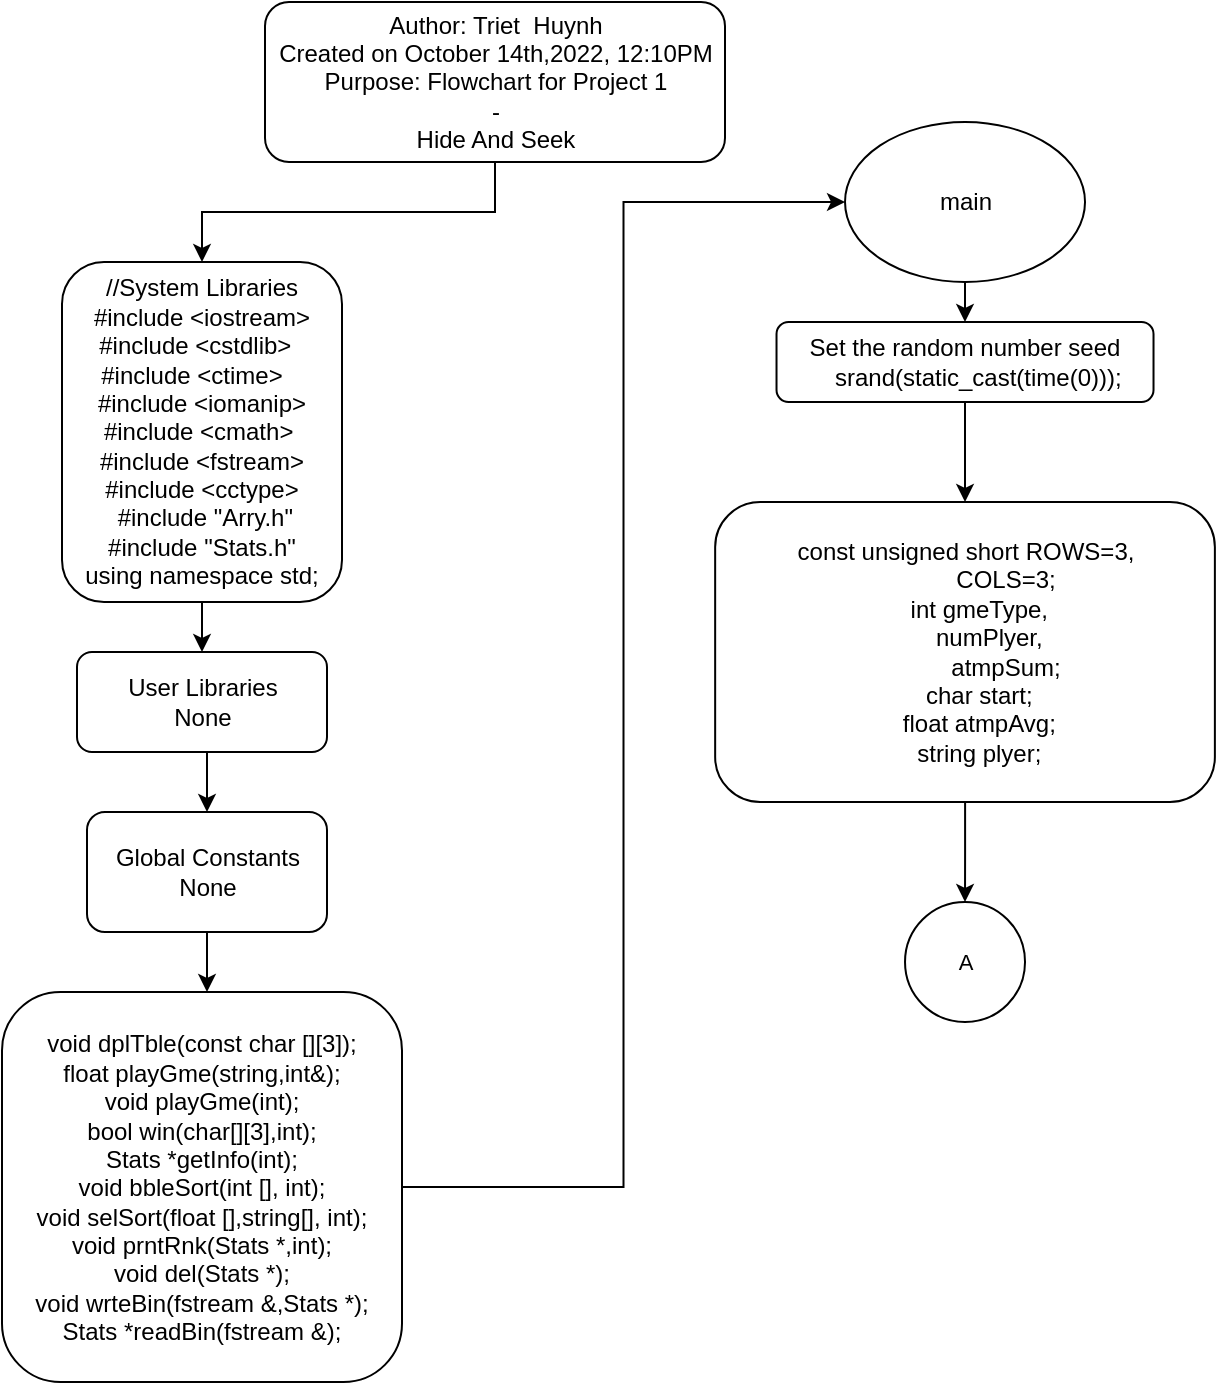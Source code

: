 <mxfile version="20.3.6" type="device" pages="9"><diagram id="C5RBs43oDa-KdzZeNtuy" name="Page-1"><mxGraphModel dx="1890" dy="1020" grid="1" gridSize="10" guides="1" tooltips="1" connect="1" arrows="1" fold="1" page="1" pageScale="1" pageWidth="827" pageHeight="1169" math="0" shadow="0"><root><mxCell id="WIyWlLk6GJQsqaUBKTNV-0"/><mxCell id="WIyWlLk6GJQsqaUBKTNV-1" parent="WIyWlLk6GJQsqaUBKTNV-0"/><mxCell id="g3FqDC_m5asmfcEuECpO-0" style="edgeStyle=orthogonalEdgeStyle;rounded=0;orthogonalLoop=1;jettySize=auto;html=1;entryX=0.5;entryY=0;entryDx=0;entryDy=0;" parent="WIyWlLk6GJQsqaUBKTNV-1" source="g3FqDC_m5asmfcEuECpO-1" target="g3FqDC_m5asmfcEuECpO-3" edge="1"><mxGeometry relative="1" as="geometry"/></mxCell><mxCell id="g3FqDC_m5asmfcEuECpO-1" value="Author: Triet&amp;nbsp; Huynh&lt;br&gt;Created on October 14th,2022, 12:10PM&lt;br&gt;Purpose: Flowchart for Project 1&lt;br&gt;&amp;nbsp;-&amp;nbsp;&lt;br&gt;Hide And Seek" style="rounded=1;whiteSpace=wrap;html=1;" parent="WIyWlLk6GJQsqaUBKTNV-1" vertex="1"><mxGeometry x="-568.5" y="130" width="230" height="80" as="geometry"/></mxCell><mxCell id="g3FqDC_m5asmfcEuECpO-2" value="" style="edgeStyle=orthogonalEdgeStyle;rounded=0;orthogonalLoop=1;jettySize=auto;html=1;" parent="WIyWlLk6GJQsqaUBKTNV-1" source="g3FqDC_m5asmfcEuECpO-3" target="g3FqDC_m5asmfcEuECpO-5" edge="1"><mxGeometry relative="1" as="geometry"/></mxCell><mxCell id="g3FqDC_m5asmfcEuECpO-3" value="&lt;div&gt;//System Libraries&lt;/div&gt;&lt;div&gt;#include &amp;lt;iostream&amp;gt;&lt;/div&gt;&lt;div&gt;#include &amp;lt;cstdlib&amp;gt;&amp;nbsp;&amp;nbsp;&lt;/div&gt;&lt;div&gt;#include &amp;lt;ctime&amp;gt;&amp;nbsp; &amp;nbsp;&lt;/div&gt;&lt;div&gt;#include &amp;lt;iomanip&amp;gt;&lt;/div&gt;&lt;div&gt;#include &amp;lt;cmath&amp;gt;&amp;nbsp;&lt;/div&gt;&lt;div&gt;#include &amp;lt;fstream&amp;gt;&lt;/div&gt;&lt;div&gt;#include &amp;lt;cctype&amp;gt;&lt;/div&gt;&lt;div&gt;&amp;nbsp;#include &quot;Arry.h&quot;&lt;/div&gt;&lt;div&gt;#include &quot;Stats.h&quot;&lt;/div&gt;&lt;div&gt;using namespace std;&lt;/div&gt;" style="rounded=1;whiteSpace=wrap;html=1;" parent="WIyWlLk6GJQsqaUBKTNV-1" vertex="1"><mxGeometry x="-670" y="260" width="140" height="170" as="geometry"/></mxCell><mxCell id="g3FqDC_m5asmfcEuECpO-4" style="edgeStyle=orthogonalEdgeStyle;rounded=0;orthogonalLoop=1;jettySize=auto;html=1;exitX=0.5;exitY=1;exitDx=0;exitDy=0;entryX=0.5;entryY=0;entryDx=0;entryDy=0;" parent="WIyWlLk6GJQsqaUBKTNV-1" source="g3FqDC_m5asmfcEuECpO-5" target="g3FqDC_m5asmfcEuECpO-7" edge="1"><mxGeometry relative="1" as="geometry"/></mxCell><mxCell id="g3FqDC_m5asmfcEuECpO-5" value="User Libraries&lt;br&gt;None" style="rounded=1;whiteSpace=wrap;html=1;" parent="WIyWlLk6GJQsqaUBKTNV-1" vertex="1"><mxGeometry x="-662.5" y="455" width="125" height="50" as="geometry"/></mxCell><mxCell id="g3FqDC_m5asmfcEuECpO-6" style="edgeStyle=orthogonalEdgeStyle;rounded=0;orthogonalLoop=1;jettySize=auto;html=1;exitX=0.5;exitY=1;exitDx=0;exitDy=0;entryX=0.5;entryY=0;entryDx=0;entryDy=0;" parent="WIyWlLk6GJQsqaUBKTNV-1" source="g3FqDC_m5asmfcEuECpO-7" edge="1"><mxGeometry relative="1" as="geometry"><mxPoint x="-597.5" y="625" as="targetPoint"/></mxGeometry></mxCell><mxCell id="g3FqDC_m5asmfcEuECpO-7" value="Global Constants&lt;br&gt;None" style="rounded=1;whiteSpace=wrap;html=1;" parent="WIyWlLk6GJQsqaUBKTNV-1" vertex="1"><mxGeometry x="-657.5" y="535" width="120" height="60" as="geometry"/></mxCell><mxCell id="g3FqDC_m5asmfcEuECpO-8" value="" style="edgeStyle=orthogonalEdgeStyle;rounded=0;orthogonalLoop=1;jettySize=auto;html=1;" parent="WIyWlLk6GJQsqaUBKTNV-1" source="g3FqDC_m5asmfcEuECpO-9" target="g3FqDC_m5asmfcEuECpO-13" edge="1"><mxGeometry relative="1" as="geometry"/></mxCell><mxCell id="g3FqDC_m5asmfcEuECpO-9" value="main" style="ellipse;whiteSpace=wrap;html=1;" parent="WIyWlLk6GJQsqaUBKTNV-1" vertex="1"><mxGeometry x="-278.49" y="190" width="120" height="80" as="geometry"/></mxCell><mxCell id="g3FqDC_m5asmfcEuECpO-10" style="edgeStyle=orthogonalEdgeStyle;rounded=0;orthogonalLoop=1;jettySize=auto;html=1;entryX=0;entryY=0.5;entryDx=0;entryDy=0;" parent="WIyWlLk6GJQsqaUBKTNV-1" source="g3FqDC_m5asmfcEuECpO-11" target="g3FqDC_m5asmfcEuECpO-9" edge="1"><mxGeometry relative="1" as="geometry"/></mxCell><mxCell id="g3FqDC_m5asmfcEuECpO-11" value="&lt;div&gt;void dplTble(const char [][3]);&lt;/div&gt;&lt;div&gt;float playGme(string,int&amp;amp;);&lt;/div&gt;&lt;div&gt;void playGme(int);&lt;/div&gt;&lt;div&gt;bool win(char[][3],int);&lt;/div&gt;&lt;div&gt;Stats *getInfo(int);&lt;/div&gt;&lt;div&gt;void bbleSort(int [], int);&lt;/div&gt;&lt;div&gt;void selSort(float [],string[], int);&lt;/div&gt;&lt;div&gt;void prntRnk(Stats *,int);&lt;/div&gt;&lt;div&gt;void del(Stats *);&lt;/div&gt;&lt;div&gt;void wrteBin(fstream &amp;amp;,Stats *);&lt;/div&gt;&lt;div&gt;Stats *readBin(fstream &amp;amp;);&lt;/div&gt;" style="rounded=1;whiteSpace=wrap;html=1;" parent="WIyWlLk6GJQsqaUBKTNV-1" vertex="1"><mxGeometry x="-700" y="625" width="200" height="195" as="geometry"/></mxCell><mxCell id="g3FqDC_m5asmfcEuECpO-26" value="" style="edgeStyle=orthogonalEdgeStyle;rounded=0;orthogonalLoop=1;jettySize=auto;html=1;" parent="WIyWlLk6GJQsqaUBKTNV-1" source="g3FqDC_m5asmfcEuECpO-13" target="g3FqDC_m5asmfcEuECpO-22" edge="1"><mxGeometry relative="1" as="geometry"/></mxCell><mxCell id="g3FqDC_m5asmfcEuECpO-13" value="Set the random number seed&lt;br&gt;&amp;nbsp; &amp;nbsp; srand(static_cast(time(0)));" style="rounded=1;whiteSpace=wrap;html=1;" parent="WIyWlLk6GJQsqaUBKTNV-1" vertex="1"><mxGeometry x="-312.74" y="290" width="188.5" height="40" as="geometry"/></mxCell><mxCell id="g3FqDC_m5asmfcEuECpO-14" value="" style="edgeStyle=orthogonalEdgeStyle;rounded=0;orthogonalLoop=1;jettySize=auto;html=1;" parent="WIyWlLk6GJQsqaUBKTNV-1" edge="1"><mxGeometry relative="1" as="geometry"><mxPoint x="-218.4" y="430" as="sourcePoint"/><mxPoint x="-218.4" y="450" as="targetPoint"/></mxGeometry></mxCell><mxCell id="Q7px_CVOm3niLCDALaPQ-3" value="" style="edgeStyle=orthogonalEdgeStyle;rounded=0;orthogonalLoop=1;jettySize=auto;html=1;fontSize=11;" parent="WIyWlLk6GJQsqaUBKTNV-1" source="g3FqDC_m5asmfcEuECpO-22" target="Q7px_CVOm3niLCDALaPQ-2" edge="1"><mxGeometry relative="1" as="geometry"/></mxCell><mxCell id="g3FqDC_m5asmfcEuECpO-22" value="&lt;div&gt;&lt;span style=&quot;font-size: 12px;&quot;&gt;const unsigned short ROWS=3,&lt;/span&gt;&lt;/div&gt;&lt;div&gt;&lt;span style=&quot;font-size: 12px;&quot;&gt;&amp;nbsp; &amp;nbsp; &amp;nbsp; &amp;nbsp; &amp;nbsp; &amp;nbsp; COLS=3;&lt;/span&gt;&lt;/div&gt;&lt;div&gt;&lt;span style=&quot;font-size: 12px;&quot;&gt;&amp;nbsp; &amp;nbsp; int gmeType,&lt;/span&gt;&lt;/div&gt;&lt;div&gt;&lt;span style=&quot;font-size: 12px;&quot;&gt;&amp;nbsp; &amp;nbsp; &amp;nbsp; &amp;nbsp; numPlyer,&amp;nbsp;&lt;/span&gt;&lt;/div&gt;&lt;div&gt;&lt;span style=&quot;font-size: 12px;&quot;&gt;&amp;nbsp; &amp;nbsp; &amp;nbsp; &amp;nbsp; &amp;nbsp; &amp;nbsp; atmpSum;&lt;/span&gt;&lt;/div&gt;&lt;div&gt;&lt;span style=&quot;font-size: 12px;&quot;&gt;&amp;nbsp; &amp;nbsp; char start;&lt;/span&gt;&lt;/div&gt;&lt;div&gt;&lt;span style=&quot;font-size: 12px;&quot;&gt;&amp;nbsp; &amp;nbsp; float atmpAvg;&lt;/span&gt;&lt;/div&gt;&lt;div&gt;&lt;span style=&quot;font-size: 12px;&quot;&gt;&amp;nbsp; &amp;nbsp; string plyer;&lt;/span&gt;&lt;/div&gt;" style="rounded=1;whiteSpace=wrap;html=1;" parent="WIyWlLk6GJQsqaUBKTNV-1" vertex="1"><mxGeometry x="-343.42" y="380" width="249.86" height="150" as="geometry"/></mxCell><mxCell id="Q7px_CVOm3niLCDALaPQ-2" value="A" style="ellipse;whiteSpace=wrap;html=1;aspect=fixed;fontSize=11;" parent="WIyWlLk6GJQsqaUBKTNV-1" vertex="1"><mxGeometry x="-248.49" y="580" width="60" height="60" as="geometry"/></mxCell></root></mxGraphModel></diagram><diagram id="lYKsK2MtCcd4h7GhoYbB" name="Page-2"><mxGraphModel dx="1063" dy="1020" grid="1" gridSize="10" guides="1" tooltips="1" connect="1" arrows="1" fold="1" page="1" pageScale="1" pageWidth="850" pageHeight="1100" background="#ffffff" math="0" shadow="0"><root><mxCell id="0"/><mxCell id="1" parent="0"/><mxCell id="N2vOXRS6tk7VVtRAHMjl-4" value="" style="edgeStyle=orthogonalEdgeStyle;rounded=0;orthogonalLoop=1;jettySize=auto;html=1;fontSize=10;" parent="1" source="N2vOXRS6tk7VVtRAHMjl-1" target="N2vOXRS6tk7VVtRAHMjl-2" edge="1"><mxGeometry relative="1" as="geometry"/></mxCell><mxCell id="N2vOXRS6tk7VVtRAHMjl-1" value="&lt;div style=&quot;font-size: 11px;&quot;&gt;&lt;span style=&quot;font-size: 11px;&quot;&gt;cout&amp;lt;&amp;lt;&quot;Would you like to play a simple hide and seek game?&quot;&amp;lt;&amp;lt;endl;&lt;/span&gt;&lt;/div&gt;&lt;div style=&quot;font-size: 11px;&quot;&gt;&lt;span style=&quot;font-size: 11px;&quot;&gt;&amp;nbsp; &amp;nbsp; &amp;nbsp; &amp;nbsp; cout&amp;lt;&amp;lt;&quot;Enter 'y' to start or 'n' to exit : &quot;;&lt;/span&gt;&lt;/div&gt;&lt;div style=&quot;font-size: 11px;&quot;&gt;&lt;span style=&quot;font-size: 11px;&quot;&gt;&amp;nbsp; &amp;nbsp; &amp;nbsp; &amp;nbsp; cin&amp;gt;&amp;gt;start;&lt;/span&gt;&lt;/div&gt;" style="shape=parallelogram;perimeter=parallelogramPerimeter;whiteSpace=wrap;html=1;fixedSize=1;fontSize=11;" parent="1" vertex="1"><mxGeometry x="50" y="150" width="365" height="60" as="geometry"/></mxCell><mxCell id="N2vOXRS6tk7VVtRAHMjl-5" value="" style="edgeStyle=orthogonalEdgeStyle;rounded=0;orthogonalLoop=1;jettySize=auto;html=1;fontSize=10;" parent="1" source="N2vOXRS6tk7VVtRAHMjl-2" target="N2vOXRS6tk7VVtRAHMjl-3" edge="1"><mxGeometry relative="1" as="geometry"/></mxCell><mxCell id="N2vOXRS6tk7VVtRAHMjl-32" value="" style="edgeStyle=orthogonalEdgeStyle;rounded=0;orthogonalLoop=1;jettySize=auto;html=1;fontSize=10;entryX=0.5;entryY=0;entryDx=0;entryDy=0;" parent="1" source="N2vOXRS6tk7VVtRAHMjl-2" target="N2vOXRS6tk7VVtRAHMjl-28" edge="1"><mxGeometry relative="1" as="geometry"><mxPoint x="232.5" y="373.75" as="targetPoint"/></mxGeometry></mxCell><mxCell id="N2vOXRS6tk7VVtRAHMjl-2" value="&lt;span style=&quot;font-size: 10px;&quot;&gt;start=='y'||start=='Y'&lt;/span&gt;" style="rhombus;whiteSpace=wrap;html=1;fontSize=10;" parent="1" vertex="1"><mxGeometry x="152.5" y="233.75" width="160" height="60" as="geometry"/></mxCell><mxCell id="N2vOXRS6tk7VVtRAHMjl-7" value="" style="edgeStyle=orthogonalEdgeStyle;rounded=0;orthogonalLoop=1;jettySize=auto;html=1;fontSize=10;" parent="1" source="N2vOXRS6tk7VVtRAHMjl-3" target="N2vOXRS6tk7VVtRAHMjl-6" edge="1"><mxGeometry relative="1" as="geometry"/></mxCell><mxCell id="N2vOXRS6tk7VVtRAHMjl-3" value="&lt;div style=&quot;font-size: 10px;&quot;&gt;&lt;span style=&quot;font-size: 10px;&quot;&gt;cout&amp;lt;&amp;lt;endl&amp;lt;&amp;lt;&quot;&amp;nbsp; &amp;nbsp; &amp;nbsp; &amp;nbsp; &amp;nbsp; &amp;nbsp; &amp;nbsp;Game starts!&amp;nbsp; &quot;&amp;lt;&amp;lt;endl&amp;lt;&amp;lt;endl&lt;/span&gt;&lt;/div&gt;&lt;div style=&quot;font-size: 10px;&quot;&gt;&lt;span style=&quot;background-color: initial; font-size: 10px;&quot;&gt;cout&amp;lt;&amp;lt;&quot;Enter 1 or 2:&quot;&amp;lt;&amp;lt;endl&lt;/span&gt;&lt;/div&gt;&lt;div style=&quot;font-size: 10px;&quot;&gt;&lt;span style=&quot;font-size: 10px;&quot;&gt;&amp;nbsp; &amp;nbsp; &amp;nbsp; &amp;nbsp; &amp;nbsp; &amp;nbsp; &amp;nbsp;&amp;lt;&amp;lt;&quot;1. Single Player&quot;&amp;lt;&amp;lt;endl&lt;/span&gt;&lt;/div&gt;&lt;div style=&quot;font-size: 10px;&quot;&gt;&lt;span style=&quot;font-size: 10px;&quot;&gt;&amp;nbsp; &amp;nbsp; &amp;nbsp; &amp;nbsp; &amp;nbsp; &amp;nbsp;&amp;lt;&amp;lt;&quot;2. Multiplayer&quot;&amp;lt;&amp;lt;endl&lt;/span&gt;&lt;/div&gt;&lt;div style=&quot;font-size: 10px;&quot;&gt;&lt;span style=&quot;background-color: initial; font-size: 10px;&quot;&gt;&amp;nbsp; &amp;nbsp; &amp;nbsp;cin&amp;gt;&amp;gt;gmeType;&lt;/span&gt;&lt;/div&gt;" style="shape=parallelogram;perimeter=parallelogramPerimeter;whiteSpace=wrap;html=1;fixedSize=1;fontSize=10;" parent="1" vertex="1"><mxGeometry x="332.5" y="227.5" width="270" height="72.5" as="geometry"/></mxCell><mxCell id="N2vOXRS6tk7VVtRAHMjl-9" value="" style="edgeStyle=orthogonalEdgeStyle;rounded=0;orthogonalLoop=1;jettySize=auto;html=1;fontSize=10;" parent="1" source="N2vOXRS6tk7VVtRAHMjl-6" target="N2vOXRS6tk7VVtRAHMjl-8" edge="1"><mxGeometry relative="1" as="geometry"/></mxCell><mxCell id="N2vOXRS6tk7VVtRAHMjl-17" value="" style="edgeStyle=orthogonalEdgeStyle;rounded=0;orthogonalLoop=1;jettySize=auto;html=1;fontSize=10;" parent="1" source="N2vOXRS6tk7VVtRAHMjl-6" target="N2vOXRS6tk7VVtRAHMjl-15" edge="1"><mxGeometry relative="1" as="geometry"/></mxCell><mxCell id="N2vOXRS6tk7VVtRAHMjl-6" value="&lt;span style=&quot;font-size: 10px;&quot;&gt;gmeType!=1&amp;amp;&amp;amp;gmeType!=2&lt;/span&gt;" style="rhombus;whiteSpace=wrap;html=1;fontSize=10;" parent="1" vertex="1"><mxGeometry x="367.5" y="345" width="200" height="60" as="geometry"/></mxCell><mxCell id="N2vOXRS6tk7VVtRAHMjl-8" value="&lt;div style=&quot;font-size: 10px;&quot;&gt;&lt;span style=&quot;font-size: 10px;&quot;&gt;cout&amp;lt;&amp;lt;&quot;Invalid choice. Enter [1-2].&quot;&amp;lt;&amp;lt;endl;&lt;/span&gt;&lt;/div&gt;&lt;div style=&quot;font-size: 10px;&quot;&gt;&lt;span style=&quot;font-size: 10px;&quot;&gt;&amp;nbsp; &amp;nbsp; &amp;nbsp; &amp;nbsp; &amp;nbsp; &amp;nbsp; cin&amp;gt;&amp;gt;gmeType;&lt;/span&gt;&lt;/div&gt;" style="shape=parallelogram;perimeter=parallelogramPerimeter;whiteSpace=wrap;html=1;fixedSize=1;fontSize=10;" parent="1" vertex="1"><mxGeometry x="592.5" y="352.5" width="220" height="45" as="geometry"/></mxCell><mxCell id="N2vOXRS6tk7VVtRAHMjl-13" value="true" style="text;html=1;align=center;verticalAlign=middle;resizable=0;points=[];autosize=1;strokeColor=none;fillColor=none;fontSize=10;" parent="1" vertex="1"><mxGeometry x="552.5" y="352.5" width="40" height="30" as="geometry"/></mxCell><mxCell id="N2vOXRS6tk7VVtRAHMjl-14" value="true" style="text;html=1;align=center;verticalAlign=middle;resizable=0;points=[];autosize=1;strokeColor=none;fillColor=none;fontSize=10;" parent="1" vertex="1"><mxGeometry x="302.5" y="240" width="40" height="30" as="geometry"/></mxCell><mxCell id="N2vOXRS6tk7VVtRAHMjl-19" value="" style="edgeStyle=orthogonalEdgeStyle;rounded=0;orthogonalLoop=1;jettySize=auto;html=1;fontSize=10;" parent="1" source="N2vOXRS6tk7VVtRAHMjl-15" target="N2vOXRS6tk7VVtRAHMjl-18" edge="1"><mxGeometry relative="1" as="geometry"/></mxCell><mxCell id="N2vOXRS6tk7VVtRAHMjl-22" value="" style="edgeStyle=orthogonalEdgeStyle;rounded=0;orthogonalLoop=1;jettySize=auto;html=1;fontSize=10;" parent="1" source="N2vOXRS6tk7VVtRAHMjl-15" target="N2vOXRS6tk7VVtRAHMjl-21" edge="1"><mxGeometry relative="1" as="geometry"/></mxCell><mxCell id="N2vOXRS6tk7VVtRAHMjl-15" value="&lt;span style=&quot;font-size: 10px;&quot;&gt;gmeType==1&lt;/span&gt;" style="rhombus;whiteSpace=wrap;html=1;fontSize=10;" parent="1" vertex="1"><mxGeometry x="382.5" y="435" width="170" height="50" as="geometry"/></mxCell><mxCell id="N2vOXRS6tk7VVtRAHMjl-18" value="&lt;div style=&quot;font-size: 10px;&quot;&gt;&lt;span style=&quot;font-size: 10px;&quot;&gt;cout&amp;lt;&amp;lt;&quot;Enter player's name: &quot;&lt;/span&gt;&lt;/div&gt;&lt;div style=&quot;font-size: 10px;&quot;&gt;&lt;span style=&quot;background-color: initial; font-size: 10px;&quot;&gt;cin&amp;gt;&amp;gt;plyer;&lt;/span&gt;&lt;/div&gt;&lt;div style=&quot;font-size: 10px;&quot;&gt;&lt;span style=&quot;font-size: 10px;&quot;&gt;playGme(plyer,atmpSum);&lt;/span&gt;&lt;/div&gt;" style="shape=parallelogram;perimeter=parallelogramPerimeter;whiteSpace=wrap;html=1;fixedSize=1;fontSize=10;" parent="1" vertex="1"><mxGeometry x="580" y="436.25" width="180" height="47.5" as="geometry"/></mxCell><mxCell id="N2vOXRS6tk7VVtRAHMjl-20" value="true" style="text;html=1;align=center;verticalAlign=middle;resizable=0;points=[];autosize=1;strokeColor=none;fillColor=none;fontSize=10;" parent="1" vertex="1"><mxGeometry x="542.5" y="432.5" width="40" height="30" as="geometry"/></mxCell><mxCell id="N2vOXRS6tk7VVtRAHMjl-24" value="" style="edgeStyle=orthogonalEdgeStyle;rounded=0;orthogonalLoop=1;jettySize=auto;html=1;fontSize=10;" parent="1" source="N2vOXRS6tk7VVtRAHMjl-21" target="N2vOXRS6tk7VVtRAHMjl-23" edge="1"><mxGeometry relative="1" as="geometry"/></mxCell><mxCell id="N2vOXRS6tk7VVtRAHMjl-21" value="&lt;span style=&quot;font-size: 10px;&quot;&gt;gmeType==2&lt;/span&gt;" style="rhombus;whiteSpace=wrap;html=1;fontSize=10;" parent="1" vertex="1"><mxGeometry x="382.5" y="510" width="170" height="50" as="geometry"/></mxCell><mxCell id="N2vOXRS6tk7VVtRAHMjl-23" value="&lt;div style=&quot;font-size: 10px;&quot;&gt;&lt;span style=&quot;font-size: 10px;&quot;&gt;cout&amp;lt;&amp;lt;&quot;Input number of players: &quot;;&lt;/span&gt;&lt;/div&gt;&lt;div style=&quot;font-size: 10px;&quot;&gt;&lt;span style=&quot;font-size: 10px;&quot;&gt;&amp;nbsp; &amp;nbsp; &amp;nbsp; &amp;nbsp; &amp;nbsp; &amp;nbsp; cin&amp;gt;&amp;gt;numPlyer;&lt;/span&gt;&lt;/div&gt;&lt;div style=&quot;font-size: 10px;&quot;&gt;&lt;span style=&quot;font-size: 10px;&quot;&gt;&amp;nbsp; &amp;nbsp; &amp;nbsp; &amp;nbsp; &amp;nbsp; &amp;nbsp; playGme(numPlyer);&lt;/span&gt;&lt;/div&gt;" style="shape=parallelogram;perimeter=parallelogramPerimeter;whiteSpace=wrap;html=1;fixedSize=1;fontSize=10;" parent="1" vertex="1"><mxGeometry x="565" y="512.5" width="195" height="45" as="geometry"/></mxCell><mxCell id="N2vOXRS6tk7VVtRAHMjl-25" value="false" style="text;html=1;align=center;verticalAlign=middle;resizable=0;points=[];autosize=1;strokeColor=none;fillColor=none;fontSize=10;" parent="1" vertex="1"><mxGeometry x="467.5" y="405" width="40" height="30" as="geometry"/></mxCell><mxCell id="N2vOXRS6tk7VVtRAHMjl-26" value="false" style="text;html=1;align=center;verticalAlign=middle;resizable=0;points=[];autosize=1;strokeColor=none;fillColor=none;fontSize=10;" parent="1" vertex="1"><mxGeometry x="467.5" y="480" width="40" height="30" as="geometry"/></mxCell><mxCell id="N2vOXRS6tk7VVtRAHMjl-27" value="true" style="text;html=1;align=center;verticalAlign=middle;resizable=0;points=[];autosize=1;strokeColor=none;fillColor=none;fontSize=10;" parent="1" vertex="1"><mxGeometry x="542.5" y="510" width="40" height="30" as="geometry"/></mxCell><mxCell id="N2vOXRS6tk7VVtRAHMjl-30" value="" style="edgeStyle=orthogonalEdgeStyle;rounded=0;orthogonalLoop=1;jettySize=auto;html=1;fontSize=10;" parent="1" source="N2vOXRS6tk7VVtRAHMjl-28" target="N2vOXRS6tk7VVtRAHMjl-29" edge="1"><mxGeometry relative="1" as="geometry"/></mxCell><mxCell id="N2vOXRS6tk7VVtRAHMjl-35" value="" style="edgeStyle=orthogonalEdgeStyle;rounded=0;orthogonalLoop=1;jettySize=auto;html=1;fontSize=10;" parent="1" source="N2vOXRS6tk7VVtRAHMjl-28" edge="1"><mxGeometry relative="1" as="geometry"><mxPoint x="232.5" y="720" as="targetPoint"/></mxGeometry></mxCell><mxCell id="N2vOXRS6tk7VVtRAHMjl-28" value="&lt;span style=&quot;font-size: 10px;&quot;&gt;start=='n'||start=='N'&lt;/span&gt;" style="rhombus;whiteSpace=wrap;html=1;fontSize=10;" parent="1" vertex="1"><mxGeometry x="152.5" y="580" width="160" height="60" as="geometry"/></mxCell><mxCell id="N2vOXRS6tk7VVtRAHMjl-29" value="&lt;div&gt;cout&amp;lt;&amp;lt;&quot;Exiting. See ya later!&quot;&amp;lt;&amp;lt;endl&amp;lt;&amp;lt;endl;&lt;/div&gt;&lt;div&gt;&amp;nbsp; &amp;nbsp; &amp;nbsp; &amp;nbsp; exit(0);&lt;/div&gt;" style="rounded=1;whiteSpace=wrap;html=1;fontSize=10;" parent="1" vertex="1"><mxGeometry x="20" y="590" width="115" height="40" as="geometry"/></mxCell><mxCell id="N2vOXRS6tk7VVtRAHMjl-33" value="false" style="text;html=1;align=center;verticalAlign=middle;resizable=0;points=[];autosize=1;strokeColor=none;fillColor=none;fontSize=10;" parent="1" vertex="1"><mxGeometry x="232.5" y="435" width="40" height="30" as="geometry"/></mxCell><mxCell id="N2vOXRS6tk7VVtRAHMjl-38" value="" style="edgeStyle=orthogonalEdgeStyle;rounded=0;orthogonalLoop=1;jettySize=auto;html=1;fontSize=10;" parent="1" source="N2vOXRS6tk7VVtRAHMjl-36" target="N2vOXRS6tk7VVtRAHMjl-37" edge="1"><mxGeometry relative="1" as="geometry"/></mxCell><mxCell id="N2vOXRS6tk7VVtRAHMjl-36" value="cout&amp;lt;&amp;lt;&quot;Invalid choice! Please try again.&quot;&amp;lt;&amp;lt;endl&amp;lt;&amp;lt;endl;" style="rounded=1;whiteSpace=wrap;html=1;fontSize=10;" parent="1" vertex="1"><mxGeometry x="172.5" y="720" width="120" height="60" as="geometry"/></mxCell><mxCell id="0KKt5THJtWf6QIezlNWC-3" value="" style="edgeStyle=orthogonalEdgeStyle;rounded=0;orthogonalLoop=1;jettySize=auto;html=1;fontSize=10;" edge="1" parent="1" source="N2vOXRS6tk7VVtRAHMjl-37" target="0KKt5THJtWf6QIezlNWC-1"><mxGeometry relative="1" as="geometry"/></mxCell><mxCell id="N2vOXRS6tk7VVtRAHMjl-37" value="start!='n'&amp;amp;&amp;amp;start!='N'" style="rhombus;whiteSpace=wrap;html=1;fontSize=10;" parent="1" vertex="1"><mxGeometry x="167.5" y="830" width="130" height="80" as="geometry"/></mxCell><mxCell id="N2vOXRS6tk7VVtRAHMjl-40" value="" style="endArrow=none;html=1;rounded=0;fontSize=10;exitX=1;exitY=0.5;exitDx=0;exitDy=0;" parent="1" source="N2vOXRS6tk7VVtRAHMjl-37" edge="1"><mxGeometry width="50" height="50" relative="1" as="geometry"><mxPoint x="462.5" y="860" as="sourcePoint"/><mxPoint x="820" y="870" as="targetPoint"/></mxGeometry></mxCell><mxCell id="N2vOXRS6tk7VVtRAHMjl-41" value="" style="endArrow=none;html=1;rounded=0;fontSize=10;" parent="1" edge="1"><mxGeometry width="50" height="50" relative="1" as="geometry"><mxPoint x="820" y="870" as="sourcePoint"/><mxPoint x="820" y="100" as="targetPoint"/></mxGeometry></mxCell><mxCell id="N2vOXRS6tk7VVtRAHMjl-43" value="" style="endArrow=classic;html=1;rounded=0;fontSize=10;" parent="1" target="N2vOXRS6tk7VVtRAHMjl-1" edge="1"><mxGeometry width="50" height="50" relative="1" as="geometry"><mxPoint x="232.5" y="100" as="sourcePoint"/><mxPoint x="452.5" y="180" as="targetPoint"/></mxGeometry></mxCell><mxCell id="N2vOXRS6tk7VVtRAHMjl-45" value="" style="edgeStyle=orthogonalEdgeStyle;rounded=0;orthogonalLoop=1;jettySize=auto;html=1;fontSize=11;" parent="1" source="N2vOXRS6tk7VVtRAHMjl-44" target="N2vOXRS6tk7VVtRAHMjl-1" edge="1"><mxGeometry relative="1" as="geometry"/></mxCell><mxCell id="N2vOXRS6tk7VVtRAHMjl-44" value="A" style="ellipse;whiteSpace=wrap;html=1;aspect=fixed;fontSize=11;" parent="1" vertex="1"><mxGeometry x="197.5" y="20" width="70" height="70" as="geometry"/></mxCell><mxCell id="ErMacUrPCOQhu5QRzkQU-1" value="&lt;font style=&quot;font-size: 10px;&quot;&gt;true&lt;/font&gt;" style="text;html=1;align=center;verticalAlign=middle;resizable=0;points=[];autosize=1;strokeColor=none;fillColor=none;fontSize=10;" vertex="1" parent="1"><mxGeometry x="127.5" y="580" width="40" height="30" as="geometry"/></mxCell><mxCell id="ErMacUrPCOQhu5QRzkQU-2" value="false" style="text;html=1;align=center;verticalAlign=middle;resizable=0;points=[];autosize=1;strokeColor=none;fillColor=none;fontSize=10;" vertex="1" parent="1"><mxGeometry x="232.5" y="670" width="40" height="30" as="geometry"/></mxCell><mxCell id="0KKt5THJtWf6QIezlNWC-1" value="exit main&lt;br&gt;return 0;" style="ellipse;whiteSpace=wrap;html=1;fontSize=10;" vertex="1" parent="1"><mxGeometry x="182.75" y="940" width="99.5" height="60" as="geometry"/></mxCell><mxCell id="0KKt5THJtWf6QIezlNWC-2" value="true" style="text;html=1;align=center;verticalAlign=middle;resizable=0;points=[];autosize=1;strokeColor=none;fillColor=none;fontSize=10;" vertex="1" parent="1"><mxGeometry x="312" y="835" width="40" height="30" as="geometry"/></mxCell><mxCell id="0KKt5THJtWf6QIezlNWC-4" value="false" style="text;html=1;align=center;verticalAlign=middle;resizable=0;points=[];autosize=1;strokeColor=none;fillColor=none;fontSize=10;" vertex="1" parent="1"><mxGeometry x="232" y="905" width="40" height="30" as="geometry"/></mxCell><mxCell id="0KKt5THJtWf6QIezlNWC-5" value="" style="endArrow=none;html=1;rounded=0;fontSize=10;exitX=1;exitY=0.5;exitDx=0;exitDy=0;" edge="1" parent="1" source="N2vOXRS6tk7VVtRAHMjl-23"><mxGeometry width="50" height="50" relative="1" as="geometry"><mxPoint x="452" y="510" as="sourcePoint"/><mxPoint x="820" y="535" as="targetPoint"/></mxGeometry></mxCell><mxCell id="0KKt5THJtWf6QIezlNWC-6" value="" style="endArrow=none;html=1;rounded=0;fontSize=10;entryX=1;entryY=0.5;entryDx=0;entryDy=0;" edge="1" parent="1" target="N2vOXRS6tk7VVtRAHMjl-18"><mxGeometry width="50" height="50" relative="1" as="geometry"><mxPoint x="820" y="460" as="sourcePoint"/><mxPoint x="502" y="460" as="targetPoint"/></mxGeometry></mxCell><mxCell id="0KKt5THJtWf6QIezlNWC-8" value="" style="endArrow=none;html=1;rounded=0;fontSize=10;exitX=0.5;exitY=1;exitDx=0;exitDy=0;" edge="1" parent="1" source="N2vOXRS6tk7VVtRAHMjl-29"><mxGeometry width="50" height="50" relative="1" as="geometry"><mxPoint x="430" y="540" as="sourcePoint"/><mxPoint x="230" y="920" as="targetPoint"/><Array as="points"><mxPoint x="78" y="920"/></Array></mxGeometry></mxCell><mxCell id="HdiBU9nZqo5O6OqdoVTO-1" value="" style="endArrow=classic;html=1;rounded=0;fontSize=10;exitX=0.5;exitY=0;exitDx=0;exitDy=0;" edge="1" parent="1" source="N2vOXRS6tk7VVtRAHMjl-8"><mxGeometry width="50" height="50" relative="1" as="geometry"><mxPoint x="430" y="540" as="sourcePoint"/><mxPoint x="470" y="320" as="targetPoint"/><Array as="points"><mxPoint x="703" y="320"/></Array></mxGeometry></mxCell><mxCell id="qrr_Wmu4CZ5tBaJg2RXG-1" value="" style="endArrow=classic;html=1;rounded=0;fontSize=10;" edge="1" parent="1"><mxGeometry width="50" height="50" relative="1" as="geometry"><mxPoint x="820" y="100" as="sourcePoint"/><mxPoint x="230" y="100" as="targetPoint"/></mxGeometry></mxCell></root></mxGraphModel></diagram><diagram id="3lMQ7gKAZ_E5soC2I-Lj" name="Page-3"><mxGraphModel dx="1063" dy="1020" grid="1" gridSize="10" guides="1" tooltips="1" connect="1" arrows="1" fold="1" page="1" pageScale="1" pageWidth="850" pageHeight="1100" math="0" shadow="0"><root><mxCell id="0"/><mxCell id="1" parent="0"/><mxCell id="ciLszTi-xF6JwAuCBGvn-3" value="" style="edgeStyle=orthogonalEdgeStyle;rounded=0;orthogonalLoop=1;jettySize=auto;html=1;fontSize=11;" parent="1" target="ciLszTi-xF6JwAuCBGvn-2" edge="1"><mxGeometry relative="1" as="geometry"><mxPoint x="315" y="160" as="sourcePoint"/></mxGeometry></mxCell><mxCell id="ciLszTi-xF6JwAuCBGvn-2" value="&lt;div&gt;cout&amp;lt;&amp;lt;&quot;\t&amp;nbsp; &amp;nbsp; &amp;nbsp;|&amp;nbsp; &amp;nbsp; &amp;nbsp;|&amp;nbsp; &amp;nbsp; &amp;nbsp;&quot;&amp;lt;&amp;lt;endl;&lt;/div&gt;&lt;div&gt;&amp;nbsp; &amp;nbsp; cout&amp;lt;&amp;lt;&quot;\t&amp;nbsp; &quot;&amp;lt;&amp;lt;table[0][0]&amp;lt;&amp;lt;&quot;&amp;nbsp; |&amp;nbsp; &quot;&amp;lt;&amp;lt;table[0][1]&amp;lt;&amp;lt;&quot;&amp;nbsp; |&amp;nbsp; &quot;&amp;lt;&amp;lt;table[0][2]&amp;lt;&amp;lt;&quot;&amp;nbsp; &quot;&amp;lt;&amp;lt;endl;&lt;/div&gt;&lt;div&gt;&amp;nbsp; &amp;nbsp; cout&amp;lt;&amp;lt;&quot;\t_____|_____|_____&quot;&amp;lt;&amp;lt;endl;&lt;/div&gt;&lt;div&gt;&amp;nbsp; &amp;nbsp; cout&amp;lt;&amp;lt;&quot;\t&amp;nbsp; &amp;nbsp; &amp;nbsp;|&amp;nbsp; &amp;nbsp; &amp;nbsp;|&amp;nbsp; &amp;nbsp; &amp;nbsp;&quot;&amp;lt;&amp;lt;endl;&lt;/div&gt;&lt;div&gt;&amp;nbsp; &amp;nbsp; cout&amp;lt;&amp;lt;&quot;\t&amp;nbsp; &quot;&amp;lt;&amp;lt;table[1][0]&amp;lt;&amp;lt;&quot;&amp;nbsp; |&amp;nbsp; &quot;&amp;lt;&amp;lt;table[1][1]&amp;lt;&amp;lt;&quot;&amp;nbsp; |&amp;nbsp; &quot;&amp;lt;&amp;lt;table[1][2]&amp;lt;&amp;lt;&quot;&amp;nbsp; &quot;&amp;lt;&amp;lt;endl;&lt;/div&gt;&lt;div&gt;&amp;nbsp; &amp;nbsp; cout&amp;lt;&amp;lt;&quot;\t_____|_____|_____&quot;&amp;lt;&amp;lt;endl;&lt;/div&gt;&lt;div&gt;&amp;nbsp; &amp;nbsp; cout&amp;lt;&amp;lt;&quot;\t&amp;nbsp; &amp;nbsp; &amp;nbsp;|&amp;nbsp; &amp;nbsp; &amp;nbsp;|&amp;nbsp; &amp;nbsp; &amp;nbsp;&quot;&amp;lt;&amp;lt;endl;&lt;/div&gt;&lt;div&gt;&amp;nbsp; &amp;nbsp; cout&amp;lt;&amp;lt;&quot;\t&amp;nbsp; &quot;&amp;lt;&amp;lt;table[2][0]&amp;lt;&amp;lt;&quot;&amp;nbsp; |&amp;nbsp; &quot;&amp;lt;&amp;lt;table[2][1]&amp;lt;&amp;lt;&quot;&amp;nbsp; |&amp;nbsp; &quot;&amp;lt;&amp;lt;table[2][2]&amp;lt;&amp;lt;&quot;&amp;nbsp; &quot;&amp;lt;&amp;lt;endl;&lt;/div&gt;&lt;div&gt;&amp;nbsp; &amp;nbsp; cout&amp;lt;&amp;lt;&quot;\t&amp;nbsp; &amp;nbsp; &amp;nbsp;|&amp;nbsp; &amp;nbsp; &amp;nbsp;|&amp;nbsp; &amp;nbsp; &amp;nbsp;&quot;&amp;lt;&amp;lt;endl&amp;lt;&amp;lt;endl;&lt;/div&gt;" style="shape=parallelogram;perimeter=parallelogramPerimeter;whiteSpace=wrap;html=1;fixedSize=1;fontSize=11;" parent="1" vertex="1"><mxGeometry x="95" y="200" width="440" height="160" as="geometry"/></mxCell><mxCell id="ciLszTi-xF6JwAuCBGvn-6" value="void dplTble(const char table[][3])" style="ellipse;whiteSpace=wrap;html=1;aspect=fixed;fontSize=11;" parent="1" vertex="1"><mxGeometry x="257.5" y="60" width="115" height="115" as="geometry"/></mxCell></root></mxGraphModel></diagram><diagram id="xovU3O72AxEkpDmsxtN1" name="Page-4"><mxGraphModel dx="1063" dy="1020" grid="1" gridSize="10" guides="1" tooltips="1" connect="1" arrows="1" fold="1" page="1" pageScale="1" pageWidth="850" pageHeight="1100" math="0" shadow="0"><root><mxCell id="0"/><mxCell id="1" parent="0"/><mxCell id="aKWL2f7O9E-FbHDXTsaX-3" value="" style="edgeStyle=orthogonalEdgeStyle;rounded=0;orthogonalLoop=1;jettySize=auto;html=1;fontSize=10;" parent="1" source="aKWL2f7O9E-FbHDXTsaX-1" target="aKWL2f7O9E-FbHDXTsaX-2" edge="1"><mxGeometry relative="1" as="geometry"/></mxCell><mxCell id="aKWL2f7O9E-FbHDXTsaX-1" value="float playGme(string plyer,int &amp;amp;atmpSum)" style="ellipse;whiteSpace=wrap;html=1;fontSize=10;" parent="1" vertex="1"><mxGeometry x="115" y="70" width="120" height="80" as="geometry"/></mxCell><mxCell id="aKWL2f7O9E-FbHDXTsaX-5" value="" style="edgeStyle=orthogonalEdgeStyle;rounded=0;orthogonalLoop=1;jettySize=auto;html=1;fontSize=10;" parent="1" source="aKWL2f7O9E-FbHDXTsaX-2" target="aKWL2f7O9E-FbHDXTsaX-4" edge="1"><mxGeometry relative="1" as="geometry"/></mxCell><mxCell id="aKWL2f7O9E-FbHDXTsaX-2" value="&lt;div&gt;const int ROWS=3,&lt;/div&gt;&lt;div&gt;&amp;nbsp; &amp;nbsp; &amp;nbsp; &amp;nbsp; &amp;nbsp; &amp;nbsp; COLS=3;&lt;/div&gt;&lt;div&gt;&amp;nbsp; &amp;nbsp; int choice,&amp;nbsp;&lt;span style=&quot;background-color: initial;&quot;&gt;hide,&amp;nbsp;&lt;/span&gt;&lt;span style=&quot;background-color: initial;&quot;&gt;attmps,&amp;nbsp;&lt;/span&gt;&lt;span style=&quot;background-color: initial;&quot;&gt;temp,&amp;nbsp;&lt;/span&gt;&lt;span style=&quot;background-color: initial;&quot;&gt;rounds;&amp;nbsp;&lt;/span&gt;&lt;/div&gt;&lt;div&gt;&amp;nbsp; &amp;nbsp; float atmpAvg;&lt;/div&gt;&lt;div&gt;&lt;div&gt;ofstream outputFile(plyer);&lt;/div&gt;&lt;div&gt;&amp;nbsp; &amp;nbsp; &amp;nbsp; &amp;nbsp; atmpSum=0;&lt;/div&gt;&lt;/div&gt;" style="rounded=1;whiteSpace=wrap;html=1;fontSize=10;" parent="1" vertex="1"><mxGeometry x="80" y="180" width="190" height="90" as="geometry"/></mxCell><mxCell id="aKWL2f7O9E-FbHDXTsaX-12" value="" style="edgeStyle=orthogonalEdgeStyle;rounded=0;orthogonalLoop=1;jettySize=auto;html=1;fontSize=10;" parent="1" source="aKWL2f7O9E-FbHDXTsaX-4" target="aKWL2f7O9E-FbHDXTsaX-6" edge="1"><mxGeometry relative="1" as="geometry"/></mxCell><mxCell id="aKWL2f7O9E-FbHDXTsaX-4" value="&lt;div&gt;cout&amp;lt;&amp;lt;endl&amp;lt;&amp;lt;&quot;&amp;nbsp; &amp;nbsp; &amp;nbsp; &amp;nbsp; &amp;nbsp; The rule is simple&quot;&amp;lt;&amp;lt;endl;&lt;/div&gt;&lt;div&gt;&amp;nbsp; &amp;nbsp; &amp;nbsp; &amp;nbsp; cout&amp;lt;&amp;lt;&quot;Find out where I am hiding in the board below&quot;&amp;lt;&amp;lt;endl&amp;lt;&amp;lt;endl;&lt;/div&gt;" style="shape=parallelogram;perimeter=parallelogramPerimeter;whiteSpace=wrap;html=1;fixedSize=1;fontSize=10;" parent="1" vertex="1"><mxGeometry x="30" y="310" width="290" height="50" as="geometry"/></mxCell><mxCell id="aKWL2f7O9E-FbHDXTsaX-26" value="" style="edgeStyle=orthogonalEdgeStyle;rounded=0;orthogonalLoop=1;jettySize=auto;html=1;fontSize=10;" parent="1" source="aKWL2f7O9E-FbHDXTsaX-6" target="aKWL2f7O9E-FbHDXTsaX-25" edge="1"><mxGeometry relative="1" as="geometry"/></mxCell><mxCell id="aKWL2f7O9E-FbHDXTsaX-6" value="Initialze in For loop&lt;br&gt;rounds=0" style="rounded=1;whiteSpace=wrap;html=1;fontSize=10;" parent="1" vertex="1"><mxGeometry x="120" y="390" width="110" height="40" as="geometry"/></mxCell><mxCell id="aKWL2f7O9E-FbHDXTsaX-14" value="" style="edgeStyle=orthogonalEdgeStyle;rounded=0;orthogonalLoop=1;jettySize=auto;html=1;fontSize=10;" parent="1" source="aKWL2f7O9E-FbHDXTsaX-7" target="aKWL2f7O9E-FbHDXTsaX-8" edge="1"><mxGeometry relative="1" as="geometry"/></mxCell><mxCell id="aKWL2f7O9E-FbHDXTsaX-7" value="&lt;div&gt;char table[ROWS][COLS]={{'1','2','3'},{'4','5','6'},{'7','8','9'}};&amp;nbsp; &amp;nbsp;//game's board&lt;/div&gt;&lt;div&gt;&amp;nbsp; &amp;nbsp; &amp;nbsp; &amp;nbsp; &amp;nbsp; &amp;nbsp; hide=(rand()%9)+1; //generate a random number as hiding slot&lt;/div&gt;&lt;div&gt;&amp;nbsp; &amp;nbsp; &amp;nbsp; &amp;nbsp; &amp;nbsp; &amp;nbsp; attmps=0,temp=0;&lt;/div&gt;&lt;div&gt;&amp;nbsp; &amp;nbsp; &amp;nbsp; &amp;nbsp; &amp;nbsp; &amp;nbsp; //display table&lt;/div&gt;&lt;div&gt;&amp;nbsp; &amp;nbsp; &amp;nbsp; &amp;nbsp; &amp;nbsp; &amp;nbsp; dplTble(table);&lt;/div&gt;&lt;div&gt;&amp;nbsp; &amp;nbsp; &amp;nbsp; &amp;nbsp; &amp;nbsp; &amp;nbsp; cout&amp;lt;&amp;lt;&quot;Round &quot;&amp;lt;&amp;lt;rounds+1&amp;lt;&amp;lt;endl;&lt;/div&gt;" style="rounded=1;whiteSpace=wrap;html=1;fontSize=10;" parent="1" vertex="1"><mxGeometry x="235" y="520" width="275" height="110" as="geometry"/></mxCell><mxCell id="aKWL2f7O9E-FbHDXTsaX-18" value="" style="edgeStyle=orthogonalEdgeStyle;rounded=0;orthogonalLoop=1;jettySize=auto;html=1;fontSize=10;" parent="1" source="aKWL2f7O9E-FbHDXTsaX-8" target="aKWL2f7O9E-FbHDXTsaX-15" edge="1"><mxGeometry relative="1" as="geometry"/></mxCell><mxCell id="aKWL2f7O9E-FbHDXTsaX-17" value="" style="edgeStyle=orthogonalEdgeStyle;rounded=0;orthogonalLoop=1;jettySize=auto;html=1;fontSize=10;startArrow=none;" parent="1" source="aKWL2f7O9E-FbHDXTsaX-15" target="aKWL2f7O9E-FbHDXTsaX-16" edge="1"><mxGeometry relative="1" as="geometry"/></mxCell><mxCell id="aKWL2f7O9E-FbHDXTsaX-21" value="" style="edgeStyle=orthogonalEdgeStyle;rounded=0;orthogonalLoop=1;jettySize=auto;html=1;fontSize=10;" parent="1" source="aKWL2f7O9E-FbHDXTsaX-16" target="aKWL2f7O9E-FbHDXTsaX-19" edge="1"><mxGeometry relative="1" as="geometry"/></mxCell><mxCell id="aKWL2f7O9E-FbHDXTsaX-16" value="&lt;div&gt;cout&amp;lt;&amp;lt;&quot;Success!&quot;&amp;lt;&amp;lt;endl;&lt;/div&gt;&lt;div&gt;&amp;nbsp; &amp;nbsp; &amp;nbsp; &amp;nbsp; &amp;nbsp; &amp;nbsp; cout&amp;lt;&amp;lt;&quot;It took you &quot;&amp;lt;&amp;lt;attmps&amp;lt;&amp;lt;&quot; attempts in round &quot;&amp;lt;&amp;lt;rounds+1&amp;lt;&amp;lt;endl;&lt;/div&gt;" style="rounded=1;whiteSpace=wrap;html=1;fontSize=10;" parent="1" vertex="1"><mxGeometry x="677" y="430" width="132.5" height="70" as="geometry"/></mxCell><mxCell id="aKWL2f7O9E-FbHDXTsaX-29" value="" style="edgeStyle=orthogonalEdgeStyle;rounded=0;orthogonalLoop=1;jettySize=auto;html=1;fontSize=10;" parent="1" source="aKWL2f7O9E-FbHDXTsaX-19" target="aKWL2f7O9E-FbHDXTsaX-28" edge="1"><mxGeometry relative="1" as="geometry"/></mxCell><mxCell id="aKWL2f7O9E-FbHDXTsaX-19" value="outputFile&amp;lt;&amp;lt;setw(6)&lt;br&gt;&amp;lt;&amp;lt;attmps&amp;lt;&amp;lt;endl" style="rounded=1;whiteSpace=wrap;html=1;fontSize=10;" parent="1" vertex="1"><mxGeometry x="498.25" y="435" width="130" height="60" as="geometry"/></mxCell><mxCell id="aKWL2f7O9E-FbHDXTsaX-8" value="B" style="ellipse;whiteSpace=wrap;html=1;aspect=fixed;fontSize=10;" parent="1" vertex="1"><mxGeometry x="543.25" y="535" width="80" height="80" as="geometry"/></mxCell><mxCell id="aKWL2f7O9E-FbHDXTsaX-20" value="" style="edgeStyle=orthogonalEdgeStyle;rounded=0;orthogonalLoop=1;jettySize=auto;html=1;fontSize=10;endArrow=none;" parent="1" source="aKWL2f7O9E-FbHDXTsaX-15" target="aKWL2f7O9E-FbHDXTsaX-8" edge="1"><mxGeometry relative="1" as="geometry"><mxPoint x="787" y="575" as="sourcePoint"/><mxPoint x="582.3" y="765" as="targetPoint"/></mxGeometry></mxCell><mxCell id="aKWL2f7O9E-FbHDXTsaX-15" value="win(table,COLS)==true" style="rhombus;whiteSpace=wrap;html=1;fontSize=10;" parent="1" vertex="1"><mxGeometry x="648.25" y="545" width="190" height="60" as="geometry"/></mxCell><mxCell id="aKWL2f7O9E-FbHDXTsaX-22" value="" style="edgeStyle=orthogonalEdgeStyle;rounded=0;orthogonalLoop=1;jettySize=auto;html=1;fontSize=10;startArrow=none;endArrow=none;" parent="1" source="aKWL2f7O9E-FbHDXTsaX-8" target="aKWL2f7O9E-FbHDXTsaX-15" edge="1"><mxGeometry relative="1" as="geometry"><mxPoint x="662" y="575" as="sourcePoint"/><mxPoint x="882.1" y="510" as="targetPoint"/></mxGeometry></mxCell><mxCell id="aKWL2f7O9E-FbHDXTsaX-35" value="" style="edgeStyle=orthogonalEdgeStyle;rounded=0;orthogonalLoop=1;jettySize=auto;html=1;fontSize=10;" parent="1" source="aKWL2f7O9E-FbHDXTsaX-25" target="aKWL2f7O9E-FbHDXTsaX-7" edge="1"><mxGeometry relative="1" as="geometry"/></mxCell><mxCell id="aKWL2f7O9E-FbHDXTsaX-25" value="rounds &amp;lt;3" style="rhombus;whiteSpace=wrap;html=1;fontSize=10;" parent="1" vertex="1"><mxGeometry x="135" y="535" width="80" height="80" as="geometry"/></mxCell><mxCell id="aKWL2f7O9E-FbHDXTsaX-28" value="rounds++" style="rounded=1;whiteSpace=wrap;html=1;fontSize=10;" parent="1" vertex="1"><mxGeometry x="335" y="435" width="120" height="60" as="geometry"/></mxCell><mxCell id="aKWL2f7O9E-FbHDXTsaX-31" value="" style="endArrow=classic;html=1;rounded=0;fontSize=10;exitX=0;exitY=0.5;exitDx=0;exitDy=0;" parent="1" source="aKWL2f7O9E-FbHDXTsaX-28" edge="1"><mxGeometry width="50" height="50" relative="1" as="geometry"><mxPoint x="435" y="490" as="sourcePoint"/><mxPoint x="175" y="465" as="targetPoint"/></mxGeometry></mxCell><mxCell id="aKWL2f7O9E-FbHDXTsaX-36" value="true" style="text;html=1;align=center;verticalAlign=middle;resizable=0;points=[];autosize=1;strokeColor=none;fillColor=none;fontSize=10;" parent="1" vertex="1"><mxGeometry x="205" y="545" width="40" height="30" as="geometry"/></mxCell><mxCell id="aKWL2f7O9E-FbHDXTsaX-41" value="" style="edgeStyle=orthogonalEdgeStyle;rounded=0;orthogonalLoop=1;jettySize=auto;html=1;fontSize=10;" parent="1" source="aKWL2f7O9E-FbHDXTsaX-38" target="aKWL2f7O9E-FbHDXTsaX-39" edge="1"><mxGeometry relative="1" as="geometry"/></mxCell><mxCell id="aKWL2f7O9E-FbHDXTsaX-38" value="&lt;div&gt;outputFile.close();&lt;/div&gt;&lt;div&gt;&amp;nbsp; &amp;nbsp; &amp;nbsp; &amp;nbsp; ifstream inputFile;&lt;/div&gt;&lt;div&gt;&amp;nbsp; &amp;nbsp; &amp;nbsp; &amp;nbsp; inputFile.open(plyer);&lt;/div&gt;" style="rounded=1;whiteSpace=wrap;html=1;fontSize=10;" parent="1" vertex="1"><mxGeometry x="115" y="640" width="120" height="50" as="geometry"/></mxCell><mxCell id="aKWL2f7O9E-FbHDXTsaX-42" value="" style="edgeStyle=orthogonalEdgeStyle;rounded=0;orthogonalLoop=1;jettySize=auto;html=1;fontSize=10;" parent="1" source="aKWL2f7O9E-FbHDXTsaX-39" target="aKWL2f7O9E-FbHDXTsaX-40" edge="1"><mxGeometry relative="1" as="geometry"/></mxCell><mxCell id="aKWL2f7O9E-FbHDXTsaX-51" value="" style="edgeStyle=orthogonalEdgeStyle;rounded=0;orthogonalLoop=1;jettySize=auto;html=1;fontSize=10;" parent="1" source="aKWL2f7O9E-FbHDXTsaX-39" target="aKWL2f7O9E-FbHDXTsaX-50" edge="1"><mxGeometry relative="1" as="geometry"/></mxCell><mxCell id="aKWL2f7O9E-FbHDXTsaX-39" value="inputFile&amp;gt;&amp;gt;temp" style="rhombus;whiteSpace=wrap;html=1;fontSize=10;" parent="1" vertex="1"><mxGeometry x="95" y="720" width="160" height="60" as="geometry"/></mxCell><mxCell id="aKWL2f7O9E-FbHDXTsaX-40" value="atmpSum+=temp" style="rounded=1;whiteSpace=wrap;html=1;fontSize=10;" parent="1" vertex="1"><mxGeometry x="295" y="730" width="120" height="40" as="geometry"/></mxCell><mxCell id="aKWL2f7O9E-FbHDXTsaX-45" value="" style="endArrow=none;html=1;rounded=0;fontSize=10;exitX=0.5;exitY=0;exitDx=0;exitDy=0;" parent="1" source="aKWL2f7O9E-FbHDXTsaX-40" edge="1"><mxGeometry width="50" height="50" relative="1" as="geometry"><mxPoint x="435" y="470" as="sourcePoint"/><mxPoint x="355" y="700" as="targetPoint"/></mxGeometry></mxCell><mxCell id="aKWL2f7O9E-FbHDXTsaX-46" value="" style="endArrow=none;html=1;rounded=0;fontSize=10;" parent="1" edge="1"><mxGeometry width="50" height="50" relative="1" as="geometry"><mxPoint x="175" y="700" as="sourcePoint"/><mxPoint x="355" y="700" as="targetPoint"/></mxGeometry></mxCell><mxCell id="aKWL2f7O9E-FbHDXTsaX-47" value="true" style="text;html=1;align=center;verticalAlign=middle;resizable=0;points=[];autosize=1;strokeColor=none;fillColor=none;fontSize=10;" parent="1" vertex="1"><mxGeometry x="245" y="725" width="40" height="30" as="geometry"/></mxCell><mxCell id="aKWL2f7O9E-FbHDXTsaX-49" value="" style="endArrow=classic;html=1;rounded=0;fontSize=10;exitX=0.5;exitY=1;exitDx=0;exitDy=0;entryX=0.5;entryY=0;entryDx=0;entryDy=0;" parent="1" source="aKWL2f7O9E-FbHDXTsaX-25" target="aKWL2f7O9E-FbHDXTsaX-38" edge="1"><mxGeometry width="50" height="50" relative="1" as="geometry"><mxPoint x="435" y="470" as="sourcePoint"/><mxPoint x="485" y="420" as="targetPoint"/></mxGeometry></mxCell><mxCell id="aKWL2f7O9E-FbHDXTsaX-53" value="" style="edgeStyle=orthogonalEdgeStyle;rounded=0;orthogonalLoop=1;jettySize=auto;html=1;fontSize=10;" parent="1" source="aKWL2f7O9E-FbHDXTsaX-50" target="aKWL2f7O9E-FbHDXTsaX-52" edge="1"><mxGeometry relative="1" as="geometry"/></mxCell><mxCell id="aKWL2f7O9E-FbHDXTsaX-50" value="&lt;div&gt;inputFile.close();&lt;/div&gt;&lt;div&gt;&amp;nbsp; &amp;nbsp; &amp;nbsp; &amp;nbsp; atmpAvg=abs(static_cast&amp;lt;float&amp;gt;(atmpSum)/3.0);&lt;/div&gt;&lt;div&gt;&amp;nbsp; &amp;nbsp; &amp;nbsp; &amp;nbsp; cout&amp;lt;&amp;lt;fixed&amp;lt;&amp;lt;showpoint&amp;lt;&amp;lt;setprecision(2);&lt;/div&gt;&lt;div&gt;&amp;nbsp; &amp;nbsp; &amp;nbsp; &amp;nbsp; cout&amp;lt;&amp;lt;plyer&amp;lt;&amp;lt;&quot; take an average &quot;&amp;lt;&amp;lt;atmpAvg&amp;lt;&amp;lt;&quot; attempts to finish the game.&quot;&amp;lt;&amp;lt;endl&amp;lt;&amp;lt;endl;&lt;/div&gt;" style="shape=parallelogram;perimeter=parallelogramPerimeter;whiteSpace=wrap;html=1;fixedSize=1;fontSize=10;" parent="1" vertex="1"><mxGeometry x="58.75" y="810" width="232.5" height="100" as="geometry"/></mxCell><mxCell id="aKWL2f7O9E-FbHDXTsaX-52" value="return atmpAvg" style="ellipse;whiteSpace=wrap;html=1;fontSize=10;" parent="1" vertex="1"><mxGeometry x="115" y="950" width="120" height="60" as="geometry"/></mxCell><mxCell id="lnNxVzHsuPFa5aQwKBWY-1" value="true" style="text;html=1;align=center;verticalAlign=middle;resizable=0;points=[];autosize=1;strokeColor=none;fillColor=none;fontSize=10;" parent="1" vertex="1"><mxGeometry x="735" y="515" width="40" height="30" as="geometry"/></mxCell><mxCell id="lnNxVzHsuPFa5aQwKBWY-2" value="false" style="text;html=1;align=center;verticalAlign=middle;resizable=0;points=[];autosize=1;strokeColor=none;fillColor=none;fontSize=10;" parent="1" vertex="1"><mxGeometry x="175" y="785" width="40" height="30" as="geometry"/></mxCell><mxCell id="lnNxVzHsuPFa5aQwKBWY-3" value="false" style="text;html=1;align=center;verticalAlign=middle;resizable=0;points=[];autosize=1;strokeColor=none;fillColor=none;fontSize=10;" parent="1" vertex="1"><mxGeometry x="175" y="615" width="40" height="30" as="geometry"/></mxCell></root></mxGraphModel></diagram><diagram id="S7sJ0Tnnw2y3dbvn9dfs" name="Page-5"><mxGraphModel dx="1063" dy="1020" grid="1" gridSize="10" guides="1" tooltips="1" connect="1" arrows="1" fold="1" page="1" pageScale="1" pageWidth="850" pageHeight="1100" math="0" shadow="0"><root><mxCell id="0"/><mxCell id="1" parent="0"/><mxCell id="yInqXUihFF19l104zHYe-6" value="" style="edgeStyle=orthogonalEdgeStyle;rounded=0;orthogonalLoop=1;jettySize=auto;html=1;fontSize=10;" parent="1" source="yInqXUihFF19l104zHYe-1" target="yInqXUihFF19l104zHYe-2" edge="1"><mxGeometry relative="1" as="geometry"/></mxCell><mxCell id="yInqXUihFF19l104zHYe-1" value="B" style="ellipse;whiteSpace=wrap;html=1;aspect=fixed;fontSize=10;" parent="1" vertex="1"><mxGeometry x="135" y="80" width="80" height="80" as="geometry"/></mxCell><mxCell id="yInqXUihFF19l104zHYe-7" value="" style="edgeStyle=orthogonalEdgeStyle;rounded=0;orthogonalLoop=1;jettySize=auto;html=1;fontSize=10;" parent="1" source="yInqXUihFF19l104zHYe-2" target="yInqXUihFF19l104zHYe-4" edge="1"><mxGeometry relative="1" as="geometry"/></mxCell><mxCell id="yInqXUihFF19l104zHYe-2" value="&lt;div&gt;cout&amp;lt;&amp;lt;&quot;Where am I hiding [1-9] : &quot;;&lt;/div&gt;&lt;div&gt;&amp;nbsp; &amp;nbsp; &amp;nbsp; &amp;nbsp; &amp;nbsp; &amp;nbsp; &amp;nbsp; &amp;nbsp; cin&amp;gt;&amp;gt;choice;&lt;/div&gt;" style="shape=parallelogram;perimeter=parallelogramPerimeter;whiteSpace=wrap;html=1;fixedSize=1;fontSize=10;" parent="1" vertex="1"><mxGeometry x="75" y="200" width="200" height="40" as="geometry"/></mxCell><mxCell id="yInqXUihFF19l104zHYe-8" value="" style="edgeStyle=orthogonalEdgeStyle;rounded=0;orthogonalLoop=1;jettySize=auto;html=1;fontSize=10;" parent="1" source="yInqXUihFF19l104zHYe-4" target="yInqXUihFF19l104zHYe-5" edge="1"><mxGeometry relative="1" as="geometry"/></mxCell><mxCell id="yInqXUihFF19l104zHYe-11" value="" style="edgeStyle=orthogonalEdgeStyle;rounded=0;orthogonalLoop=1;jettySize=auto;html=1;fontSize=10;" parent="1" source="yInqXUihFF19l104zHYe-4" target="yInqXUihFF19l104zHYe-10" edge="1"><mxGeometry relative="1" as="geometry"/></mxCell><mxCell id="yInqXUihFF19l104zHYe-4" value="choice&amp;lt;1||choice&amp;gt;9" style="rhombus;whiteSpace=wrap;html=1;fontSize=10;" parent="1" vertex="1"><mxGeometry x="92.5" y="270" width="165" height="50" as="geometry"/></mxCell><mxCell id="yInqXUihFF19l104zHYe-5" value="cout&amp;lt;&amp;lt;&quot;Invalid input. Please try again.&quot;&amp;lt;&amp;lt;endl" style="shape=parallelogram;perimeter=parallelogramPerimeter;whiteSpace=wrap;html=1;fixedSize=1;fontSize=10;" parent="1" vertex="1"><mxGeometry x="300" y="276.25" width="200" height="37.5" as="geometry"/></mxCell><mxCell id="yInqXUihFF19l104zHYe-9" value="true" style="text;html=1;align=center;verticalAlign=middle;resizable=0;points=[];autosize=1;strokeColor=none;fillColor=none;fontSize=10;" parent="1" vertex="1"><mxGeometry x="257.5" y="270" width="40" height="30" as="geometry"/></mxCell><mxCell id="yInqXUihFF19l104zHYe-14" value="" style="edgeStyle=orthogonalEdgeStyle;rounded=0;orthogonalLoop=1;jettySize=auto;html=1;fontSize=10;" parent="1" source="yInqXUihFF19l104zHYe-10" target="yInqXUihFF19l104zHYe-12" edge="1"><mxGeometry relative="1" as="geometry"/></mxCell><mxCell id="yInqXUihFF19l104zHYe-10" value="attmps++" style="rounded=1;whiteSpace=wrap;html=1;fontSize=10;" parent="1" vertex="1"><mxGeometry x="117.5" y="350" width="115" height="30" as="geometry"/></mxCell><mxCell id="yInqXUihFF19l104zHYe-15" value="" style="edgeStyle=orthogonalEdgeStyle;rounded=0;orthogonalLoop=1;jettySize=auto;html=1;fontSize=10;" parent="1" source="yInqXUihFF19l104zHYe-12" target="yInqXUihFF19l104zHYe-13" edge="1"><mxGeometry relative="1" as="geometry"/></mxCell><mxCell id="yInqXUihFF19l104zHYe-37" value="" style="edgeStyle=orthogonalEdgeStyle;rounded=0;orthogonalLoop=1;jettySize=auto;html=1;fontSize=10;" parent="1" source="yInqXUihFF19l104zHYe-12" target="yInqXUihFF19l104zHYe-28" edge="1"><mxGeometry relative="1" as="geometry"/></mxCell><mxCell id="yInqXUihFF19l104zHYe-12" value="choice ==1" style="rhombus;whiteSpace=wrap;html=1;fontSize=10;" parent="1" vertex="1"><mxGeometry x="110" y="410" width="130" height="60" as="geometry"/></mxCell><mxCell id="yInqXUihFF19l104zHYe-17" value="" style="edgeStyle=orthogonalEdgeStyle;rounded=0;orthogonalLoop=1;jettySize=auto;html=1;fontSize=10;" parent="1" source="yInqXUihFF19l104zHYe-13" target="yInqXUihFF19l104zHYe-16" edge="1"><mxGeometry relative="1" as="geometry"/></mxCell><mxCell id="yInqXUihFF19l104zHYe-13" value="choice==hide" style="rhombus;whiteSpace=wrap;html=1;fontSize=10;" parent="1" vertex="1"><mxGeometry x="275" y="410" width="140" height="60" as="geometry"/></mxCell><mxCell id="yInqXUihFF19l104zHYe-16" value="&lt;div&gt;table[0][0]='0';&lt;/div&gt;&lt;div&gt;&lt;span style=&quot;background-color: initial;&quot;&gt;dplTble(table);&lt;/span&gt;&lt;/div&gt;&lt;div&gt;break;&lt;/div&gt;" style="rounded=1;whiteSpace=wrap;html=1;fontSize=10;" parent="1" vertex="1"><mxGeometry x="450" y="415" width="100" height="50" as="geometry"/></mxCell><mxCell id="yInqXUihFF19l104zHYe-19" value="&lt;div&gt;table[0][0]='X';&lt;/div&gt;&lt;div&gt;&lt;span style=&quot;background-color: initial;&quot;&gt;dplTble(table);&lt;/span&gt;&lt;/div&gt;&lt;div&gt;break;&lt;/div&gt;" style="rounded=1;whiteSpace=wrap;html=1;fontSize=10;" parent="1" vertex="1"><mxGeometry x="450" y="480" width="100" height="50" as="geometry"/></mxCell><mxCell id="yInqXUihFF19l104zHYe-24" value="true" style="text;html=1;align=center;verticalAlign=middle;resizable=0;points=[];autosize=1;strokeColor=none;fillColor=none;fontSize=10;" parent="1" vertex="1"><mxGeometry x="232.5" y="410" width="40" height="30" as="geometry"/></mxCell><mxCell id="yInqXUihFF19l104zHYe-25" value="true" style="text;html=1;align=center;verticalAlign=middle;resizable=0;points=[];autosize=1;strokeColor=none;fillColor=none;fontSize=10;" parent="1" vertex="1"><mxGeometry x="410" y="415" width="40" height="30" as="geometry"/></mxCell><mxCell id="yInqXUihFF19l104zHYe-26" value="false" style="text;html=1;align=center;verticalAlign=middle;resizable=0;points=[];autosize=1;strokeColor=none;fillColor=none;fontSize=10;" parent="1" vertex="1"><mxGeometry x="385" y="475" width="40" height="30" as="geometry"/></mxCell><mxCell id="yInqXUihFF19l104zHYe-27" value="" style="edgeStyle=orthogonalEdgeStyle;rounded=0;orthogonalLoop=1;jettySize=auto;html=1;fontSize=10;" parent="1" source="yInqXUihFF19l104zHYe-28" target="yInqXUihFF19l104zHYe-30" edge="1"><mxGeometry relative="1" as="geometry"/></mxCell><mxCell id="yInqXUihFF19l104zHYe-28" value="choice ==2" style="rhombus;whiteSpace=wrap;html=1;fontSize=10;" parent="1" vertex="1"><mxGeometry x="110" y="540" width="130" height="60" as="geometry"/></mxCell><mxCell id="yInqXUihFF19l104zHYe-29" value="" style="edgeStyle=orthogonalEdgeStyle;rounded=0;orthogonalLoop=1;jettySize=auto;html=1;fontSize=10;" parent="1" source="yInqXUihFF19l104zHYe-30" target="yInqXUihFF19l104zHYe-31" edge="1"><mxGeometry relative="1" as="geometry"/></mxCell><mxCell id="yInqXUihFF19l104zHYe-30" value="choice==hide" style="rhombus;whiteSpace=wrap;html=1;fontSize=10;" parent="1" vertex="1"><mxGeometry x="275" y="540" width="140" height="60" as="geometry"/></mxCell><mxCell id="yInqXUihFF19l104zHYe-31" value="&lt;div&gt;table[0][1]='0';&lt;/div&gt;&lt;div&gt;&lt;span style=&quot;background-color: initial;&quot;&gt;dplTble(table);&lt;/span&gt;&lt;/div&gt;&lt;div&gt;break;&lt;/div&gt;" style="rounded=1;whiteSpace=wrap;html=1;fontSize=10;" parent="1" vertex="1"><mxGeometry x="450" y="545" width="100" height="50" as="geometry"/></mxCell><mxCell id="yInqXUihFF19l104zHYe-32" value="&lt;div&gt;table[0][1]='X';&lt;/div&gt;&lt;div&gt;&lt;span style=&quot;background-color: initial;&quot;&gt;dplTble(table);&lt;/span&gt;&lt;/div&gt;&lt;div&gt;break;&lt;/div&gt;" style="rounded=1;whiteSpace=wrap;html=1;fontSize=10;" parent="1" vertex="1"><mxGeometry x="450" y="610" width="100" height="50" as="geometry"/></mxCell><mxCell id="yInqXUihFF19l104zHYe-34" value="true" style="text;html=1;align=center;verticalAlign=middle;resizable=0;points=[];autosize=1;strokeColor=none;fillColor=none;fontSize=10;" parent="1" vertex="1"><mxGeometry x="232.5" y="540" width="40" height="30" as="geometry"/></mxCell><mxCell id="yInqXUihFF19l104zHYe-35" value="true" style="text;html=1;align=center;verticalAlign=middle;resizable=0;points=[];autosize=1;strokeColor=none;fillColor=none;fontSize=10;" parent="1" vertex="1"><mxGeometry x="410" y="545" width="40" height="30" as="geometry"/></mxCell><mxCell id="yInqXUihFF19l104zHYe-36" value="false" style="text;html=1;align=center;verticalAlign=middle;resizable=0;points=[];autosize=1;strokeColor=none;fillColor=none;fontSize=10;" parent="1" vertex="1"><mxGeometry x="385" y="605" width="40" height="30" as="geometry"/></mxCell><mxCell id="yInqXUihFF19l104zHYe-38" value="false" style="text;html=1;align=center;verticalAlign=middle;resizable=0;points=[];autosize=1;strokeColor=none;fillColor=none;fontSize=10;" parent="1" vertex="1"><mxGeometry x="175" y="480" width="40" height="30" as="geometry"/></mxCell><mxCell id="yInqXUihFF19l104zHYe-39" value="" style="edgeStyle=orthogonalEdgeStyle;rounded=0;orthogonalLoop=1;jettySize=auto;html=1;fontSize=10;" parent="1" source="yInqXUihFF19l104zHYe-40" target="yInqXUihFF19l104zHYe-42" edge="1"><mxGeometry relative="1" as="geometry"/></mxCell><mxCell id="yInqXUihFF19l104zHYe-52" value="" style="edgeStyle=orthogonalEdgeStyle;rounded=0;orthogonalLoop=1;jettySize=auto;html=1;fontSize=10;" parent="1" source="yInqXUihFF19l104zHYe-40" target="yInqXUihFF19l104zHYe-51" edge="1"><mxGeometry relative="1" as="geometry"/></mxCell><mxCell id="yInqXUihFF19l104zHYe-40" value="choice ==9" style="rhombus;whiteSpace=wrap;html=1;fontSize=10;" parent="1" vertex="1"><mxGeometry x="110" y="720" width="130" height="60" as="geometry"/></mxCell><mxCell id="yInqXUihFF19l104zHYe-41" value="" style="edgeStyle=orthogonalEdgeStyle;rounded=0;orthogonalLoop=1;jettySize=auto;html=1;fontSize=10;" parent="1" source="yInqXUihFF19l104zHYe-42" target="yInqXUihFF19l104zHYe-43" edge="1"><mxGeometry relative="1" as="geometry"/></mxCell><mxCell id="yInqXUihFF19l104zHYe-42" value="choice==hide" style="rhombus;whiteSpace=wrap;html=1;fontSize=10;" parent="1" vertex="1"><mxGeometry x="275" y="720" width="140" height="60" as="geometry"/></mxCell><mxCell id="yInqXUihFF19l104zHYe-43" value="&lt;div&gt;table[2][2]='0';&lt;/div&gt;&lt;div&gt;&lt;span style=&quot;background-color: initial;&quot;&gt;dplTble(table);&lt;/span&gt;&lt;/div&gt;&lt;div&gt;break;&lt;/div&gt;" style="rounded=1;whiteSpace=wrap;html=1;fontSize=10;" parent="1" vertex="1"><mxGeometry x="450" y="725" width="100" height="50" as="geometry"/></mxCell><mxCell id="yInqXUihFF19l104zHYe-44" value="&lt;div&gt;table[2][2]='X';&lt;/div&gt;&lt;div&gt;&lt;span style=&quot;background-color: initial;&quot;&gt;dplTble(table);&lt;/span&gt;&lt;/div&gt;&lt;div&gt;break;&lt;/div&gt;" style="rounded=1;whiteSpace=wrap;html=1;fontSize=10;" parent="1" vertex="1"><mxGeometry x="450" y="790" width="100" height="50" as="geometry"/></mxCell><mxCell id="yInqXUihFF19l104zHYe-46" value="true" style="text;html=1;align=center;verticalAlign=middle;resizable=0;points=[];autosize=1;strokeColor=none;fillColor=none;fontSize=10;" parent="1" vertex="1"><mxGeometry x="232.5" y="720" width="40" height="30" as="geometry"/></mxCell><mxCell id="yInqXUihFF19l104zHYe-47" value="true" style="text;html=1;align=center;verticalAlign=middle;resizable=0;points=[];autosize=1;strokeColor=none;fillColor=none;fontSize=10;" parent="1" vertex="1"><mxGeometry x="410" y="725" width="40" height="30" as="geometry"/></mxCell><mxCell id="yInqXUihFF19l104zHYe-48" value="false" style="text;html=1;align=center;verticalAlign=middle;resizable=0;points=[];autosize=1;strokeColor=none;fillColor=none;fontSize=10;" parent="1" vertex="1"><mxGeometry x="385" y="785" width="40" height="30" as="geometry"/></mxCell><mxCell id="yInqXUihFF19l104zHYe-49" value="" style="endArrow=none;dashed=1;html=1;dashPattern=1 3;strokeWidth=2;rounded=0;fontSize=10;entryX=0.5;entryY=1;entryDx=0;entryDy=0;" parent="1" target="yInqXUihFF19l104zHYe-28" edge="1"><mxGeometry width="50" height="50" relative="1" as="geometry"><mxPoint x="175" y="660" as="sourcePoint"/><mxPoint x="450" y="630" as="targetPoint"/></mxGeometry></mxCell><mxCell id="yInqXUihFF19l104zHYe-50" value="" style="endArrow=classic;html=1;rounded=0;fontSize=10;" parent="1" target="yInqXUihFF19l104zHYe-40" edge="1"><mxGeometry width="50" height="50" relative="1" as="geometry"><mxPoint x="175" y="660" as="sourcePoint"/><mxPoint x="450" y="630" as="targetPoint"/></mxGeometry></mxCell><mxCell id="yInqXUihFF19l104zHYe-51" value="choice!=hide" style="rhombus;whiteSpace=wrap;html=1;fontSize=10;" parent="1" vertex="1"><mxGeometry x="115" y="830" width="120" height="60" as="geometry"/></mxCell><mxCell id="Ux8Pix12_x3rf9-AE9SP-1" value="" style="endArrow=none;html=1;rounded=0;fontSize=10;exitX=1;exitY=0.5;exitDx=0;exitDy=0;" parent="1" source="yInqXUihFF19l104zHYe-51" edge="1"><mxGeometry width="50" height="50" relative="1" as="geometry"><mxPoint x="400" y="480" as="sourcePoint"/><mxPoint x="600" y="860" as="targetPoint"/></mxGeometry></mxCell><mxCell id="Ux8Pix12_x3rf9-AE9SP-2" value="" style="endArrow=none;html=1;rounded=0;fontSize=10;" parent="1" edge="1"><mxGeometry width="50" height="50" relative="1" as="geometry"><mxPoint x="600" y="180" as="sourcePoint"/><mxPoint x="600" y="860" as="targetPoint"/></mxGeometry></mxCell><mxCell id="Ux8Pix12_x3rf9-AE9SP-3" value="" style="endArrow=none;html=1;rounded=0;fontSize=10;" parent="1" edge="1"><mxGeometry width="50" height="50" relative="1" as="geometry"><mxPoint x="170" y="180" as="sourcePoint"/><mxPoint x="600" y="180" as="targetPoint"/></mxGeometry></mxCell><mxCell id="Ux8Pix12_x3rf9-AE9SP-4" value="true" style="text;html=1;align=center;verticalAlign=middle;resizable=0;points=[];autosize=1;strokeColor=none;fillColor=none;fontSize=10;" parent="1" vertex="1"><mxGeometry x="240" y="835" width="40" height="30" as="geometry"/></mxCell><mxCell id="26gna9iqSKNW3i140lDt-1" value="false" style="text;html=1;align=center;verticalAlign=middle;resizable=0;points=[];autosize=1;strokeColor=none;fillColor=none;fontSize=10;" vertex="1" parent="1"><mxGeometry x="175" y="313.75" width="40" height="30" as="geometry"/></mxCell><mxCell id="26gna9iqSKNW3i140lDt-2" value="" style="endArrow=none;html=1;rounded=0;fontSize=10;entryX=1;entryY=0.5;entryDx=0;entryDy=0;" edge="1" parent="1" target="yInqXUihFF19l104zHYe-5"><mxGeometry width="50" height="50" relative="1" as="geometry"><mxPoint x="600" y="295" as="sourcePoint"/><mxPoint x="450" y="500" as="targetPoint"/></mxGeometry></mxCell><mxCell id="26gna9iqSKNW3i140lDt-3" value="false" style="text;html=1;align=center;verticalAlign=middle;resizable=0;points=[];autosize=1;strokeColor=none;fillColor=none;fontSize=10;" vertex="1" parent="1"><mxGeometry x="170" y="775" width="40" height="30" as="geometry"/></mxCell><mxCell id="R-1vuT73X-6mLmtG3fj--2" value="" style="endArrow=classic;html=1;rounded=0;fontSize=10;exitX=0.5;exitY=1;exitDx=0;exitDy=0;" edge="1" parent="1" source="yInqXUihFF19l104zHYe-13"><mxGeometry width="50" height="50" relative="1" as="geometry"><mxPoint x="400" y="550" as="sourcePoint"/><mxPoint x="450" y="500" as="targetPoint"/><Array as="points"><mxPoint x="345" y="500"/></Array></mxGeometry></mxCell><mxCell id="R-1vuT73X-6mLmtG3fj--4" value="" style="endArrow=classic;html=1;rounded=0;fontSize=10;exitX=0.5;exitY=1;exitDx=0;exitDy=0;entryX=0;entryY=0.5;entryDx=0;entryDy=0;" edge="1" parent="1" source="yInqXUihFF19l104zHYe-30" target="yInqXUihFF19l104zHYe-32"><mxGeometry width="50" height="50" relative="1" as="geometry"><mxPoint x="400" y="550" as="sourcePoint"/><mxPoint x="450" y="500" as="targetPoint"/><Array as="points"><mxPoint x="345" y="635"/></Array></mxGeometry></mxCell><mxCell id="R-1vuT73X-6mLmtG3fj--5" value="" style="endArrow=classic;html=1;rounded=0;fontSize=10;exitX=0.5;exitY=1;exitDx=0;exitDy=0;entryX=0;entryY=0.5;entryDx=0;entryDy=0;" edge="1" parent="1" source="yInqXUihFF19l104zHYe-42" target="yInqXUihFF19l104zHYe-44"><mxGeometry width="50" height="50" relative="1" as="geometry"><mxPoint x="400" y="550" as="sourcePoint"/><mxPoint x="450" y="500" as="targetPoint"/><Array as="points"><mxPoint x="345" y="815"/></Array></mxGeometry></mxCell></root></mxGraphModel></diagram><diagram id="15Ar1a35mJdEwMQoyjQb" name="Page-6"><mxGraphModel dx="1063" dy="1020" grid="1" gridSize="10" guides="1" tooltips="1" connect="1" arrows="1" fold="1" page="1" pageScale="1" pageWidth="850" pageHeight="1100" math="0" shadow="0"><root><mxCell id="0"/><mxCell id="1" parent="0"/><mxCell id="-cjcWx--r1jpWoG24X__-5" value="" style="edgeStyle=orthogonalEdgeStyle;rounded=0;orthogonalLoop=1;jettySize=auto;html=1;fontSize=10;" edge="1" parent="1" source="yh7VGoKbkWG9gqJbBqzu-1" target="-cjcWx--r1jpWoG24X__-4"><mxGeometry relative="1" as="geometry"/></mxCell><mxCell id="yh7VGoKbkWG9gqJbBqzu-1" value="bool win(char table[][3],int cols)" style="ellipse;whiteSpace=wrap;html=1;fontSize=10;" parent="1" vertex="1"><mxGeometry x="60" y="70" width="160" height="70" as="geometry"/></mxCell><mxCell id="yh7VGoKbkWG9gqJbBqzu-2" value="Declare&amp;nbsp; i=0 in for loop" style="rounded=1;whiteSpace=wrap;html=1;fontSize=10;" parent="1" vertex="1"><mxGeometry x="95" y="250" width="90" height="40" as="geometry"/></mxCell><mxCell id="yh7VGoKbkWG9gqJbBqzu-16" value="" style="edgeStyle=orthogonalEdgeStyle;rounded=0;orthogonalLoop=1;jettySize=auto;html=1;fontSize=10;" parent="1" source="yh7VGoKbkWG9gqJbBqzu-6" target="yh7VGoKbkWG9gqJbBqzu-7" edge="1"><mxGeometry relative="1" as="geometry"/></mxCell><mxCell id="yh7VGoKbkWG9gqJbBqzu-6" value="Declare&amp;nbsp; j=0 in for loop" style="rounded=1;whiteSpace=wrap;html=1;fontSize=10;" parent="1" vertex="1"><mxGeometry x="95" y="330" width="90" height="40" as="geometry"/></mxCell><mxCell id="yh7VGoKbkWG9gqJbBqzu-17" value="" style="edgeStyle=orthogonalEdgeStyle;rounded=0;orthogonalLoop=1;jettySize=auto;html=1;fontSize=10;" parent="1" source="yh7VGoKbkWG9gqJbBqzu-7" target="yh7VGoKbkWG9gqJbBqzu-8" edge="1"><mxGeometry relative="1" as="geometry"/></mxCell><mxCell id="yh7VGoKbkWG9gqJbBqzu-20" value="" style="edgeStyle=orthogonalEdgeStyle;rounded=0;orthogonalLoop=1;jettySize=auto;html=1;fontSize=10;" parent="1" source="yh7VGoKbkWG9gqJbBqzu-7" target="yh7VGoKbkWG9gqJbBqzu-9" edge="1"><mxGeometry relative="1" as="geometry"/></mxCell><mxCell id="yh7VGoKbkWG9gqJbBqzu-7" value="table[i][j]=='0'" style="rhombus;whiteSpace=wrap;html=1;fontSize=10;" parent="1" vertex="1"><mxGeometry x="95" y="400" width="90" height="60" as="geometry"/></mxCell><mxCell id="yh7VGoKbkWG9gqJbBqzu-8" value="return true" style="ellipse;whiteSpace=wrap;html=1;fontSize=10;" parent="1" vertex="1"><mxGeometry x="230" y="407.5" width="80" height="45" as="geometry"/></mxCell><mxCell id="yh7VGoKbkWG9gqJbBqzu-21" value="" style="edgeStyle=orthogonalEdgeStyle;rounded=0;orthogonalLoop=1;jettySize=auto;html=1;fontSize=10;" parent="1" source="yh7VGoKbkWG9gqJbBqzu-9" target="yh7VGoKbkWG9gqJbBqzu-10" edge="1"><mxGeometry relative="1" as="geometry"/></mxCell><mxCell id="yh7VGoKbkWG9gqJbBqzu-9" value="j++" style="rounded=1;whiteSpace=wrap;html=1;fontSize=10;" parent="1" vertex="1"><mxGeometry x="105" y="480" width="70" height="40" as="geometry"/></mxCell><mxCell id="yh7VGoKbkWG9gqJbBqzu-26" value="" style="edgeStyle=orthogonalEdgeStyle;rounded=0;orthogonalLoop=1;jettySize=auto;html=1;fontSize=10;" parent="1" source="yh7VGoKbkWG9gqJbBqzu-10" target="yh7VGoKbkWG9gqJbBqzu-25" edge="1"><mxGeometry relative="1" as="geometry"/></mxCell><mxCell id="yh7VGoKbkWG9gqJbBqzu-10" value="j&amp;lt;cols" style="rhombus;whiteSpace=wrap;html=1;fontSize=10;" parent="1" vertex="1"><mxGeometry x="80" y="555" width="120" height="50" as="geometry"/></mxCell><mxCell id="yh7VGoKbkWG9gqJbBqzu-15" value="" style="endArrow=classic;html=1;rounded=0;fontSize=10;exitX=0.5;exitY=1;exitDx=0;exitDy=0;entryX=0.5;entryY=0;entryDx=0;entryDy=0;" parent="1" source="yh7VGoKbkWG9gqJbBqzu-2" target="yh7VGoKbkWG9gqJbBqzu-6" edge="1"><mxGeometry width="50" height="50" relative="1" as="geometry"><mxPoint x="400" y="580" as="sourcePoint"/><mxPoint x="450" y="530" as="targetPoint"/></mxGeometry></mxCell><mxCell id="yh7VGoKbkWG9gqJbBqzu-18" value="true" style="text;html=1;align=center;verticalAlign=middle;resizable=0;points=[];autosize=1;strokeColor=none;fillColor=none;fontSize=10;" parent="1" vertex="1"><mxGeometry x="180" y="407.5" width="40" height="30" as="geometry"/></mxCell><mxCell id="yh7VGoKbkWG9gqJbBqzu-23" value="" style="endArrow=classic;html=1;rounded=0;fontSize=10;exitX=1;exitY=0.5;exitDx=0;exitDy=0;" parent="1" source="yh7VGoKbkWG9gqJbBqzu-10" edge="1"><mxGeometry width="50" height="50" relative="1" as="geometry"><mxPoint x="360" y="600" as="sourcePoint"/><mxPoint x="140" y="380" as="targetPoint"/><Array as="points"><mxPoint x="340" y="580"/><mxPoint x="340" y="380"/></Array></mxGeometry></mxCell><mxCell id="yh7VGoKbkWG9gqJbBqzu-24" value="true" style="text;html=1;align=center;verticalAlign=middle;resizable=0;points=[];autosize=1;strokeColor=none;fillColor=none;fontSize=10;" parent="1" vertex="1"><mxGeometry x="210" y="550" width="40" height="30" as="geometry"/></mxCell><mxCell id="yh7VGoKbkWG9gqJbBqzu-29" value="" style="edgeStyle=orthogonalEdgeStyle;rounded=0;orthogonalLoop=1;jettySize=auto;html=1;fontSize=10;" parent="1" source="yh7VGoKbkWG9gqJbBqzu-25" target="yh7VGoKbkWG9gqJbBqzu-27" edge="1"><mxGeometry relative="1" as="geometry"/></mxCell><mxCell id="yh7VGoKbkWG9gqJbBqzu-25" value="i++" style="rounded=1;whiteSpace=wrap;html=1;fontSize=10;" parent="1" vertex="1"><mxGeometry x="100" y="630" width="80" height="40" as="geometry"/></mxCell><mxCell id="yh7VGoKbkWG9gqJbBqzu-33" value="" style="edgeStyle=orthogonalEdgeStyle;rounded=0;orthogonalLoop=1;jettySize=auto;html=1;fontSize=10;" parent="1" source="yh7VGoKbkWG9gqJbBqzu-27" target="yh7VGoKbkWG9gqJbBqzu-32" edge="1"><mxGeometry relative="1" as="geometry"/></mxCell><mxCell id="yh7VGoKbkWG9gqJbBqzu-27" value="i&amp;lt;3" style="rhombus;whiteSpace=wrap;html=1;fontSize=10;" parent="1" vertex="1"><mxGeometry x="100" y="700" width="80" height="60" as="geometry"/></mxCell><mxCell id="yh7VGoKbkWG9gqJbBqzu-30" value="" style="endArrow=classic;html=1;rounded=0;fontSize=10;exitX=1;exitY=0.5;exitDx=0;exitDy=0;" parent="1" source="yh7VGoKbkWG9gqJbBqzu-27" edge="1"><mxGeometry width="50" height="50" relative="1" as="geometry"><mxPoint x="400" y="580" as="sourcePoint"/><mxPoint x="140" y="310" as="targetPoint"/><Array as="points"><mxPoint x="360" y="730"/><mxPoint x="360" y="310"/></Array></mxGeometry></mxCell><mxCell id="yh7VGoKbkWG9gqJbBqzu-31" value="true" style="text;html=1;align=center;verticalAlign=middle;resizable=0;points=[];autosize=1;strokeColor=none;fillColor=none;fontSize=10;" parent="1" vertex="1"><mxGeometry x="200" y="700" width="40" height="30" as="geometry"/></mxCell><mxCell id="yh7VGoKbkWG9gqJbBqzu-32" value="return false" style="ellipse;whiteSpace=wrap;html=1;fontSize=10;" parent="1" vertex="1"><mxGeometry x="95" y="780" width="90" height="50" as="geometry"/></mxCell><mxCell id="-cjcWx--r1jpWoG24X__-1" value="false" style="text;html=1;align=center;verticalAlign=middle;resizable=0;points=[];autosize=1;strokeColor=none;fillColor=none;fontSize=10;" vertex="1" parent="1"><mxGeometry x="140" y="455" width="40" height="30" as="geometry"/></mxCell><mxCell id="-cjcWx--r1jpWoG24X__-2" value="false" style="text;html=1;align=center;verticalAlign=middle;resizable=0;points=[];autosize=1;strokeColor=none;fillColor=none;fontSize=10;" vertex="1" parent="1"><mxGeometry x="140" y="605" width="40" height="30" as="geometry"/></mxCell><mxCell id="-cjcWx--r1jpWoG24X__-3" value="false" style="text;html=1;align=center;verticalAlign=middle;resizable=0;points=[];autosize=1;strokeColor=none;fillColor=none;fontSize=10;" vertex="1" parent="1"><mxGeometry x="140" y="755" width="40" height="30" as="geometry"/></mxCell><mxCell id="-cjcWx--r1jpWoG24X__-7" value="" style="edgeStyle=orthogonalEdgeStyle;rounded=0;orthogonalLoop=1;jettySize=auto;html=1;fontSize=10;" edge="1" parent="1" source="-cjcWx--r1jpWoG24X__-4" target="yh7VGoKbkWG9gqJbBqzu-2"><mxGeometry relative="1" as="geometry"/></mxCell><mxCell id="-cjcWx--r1jpWoG24X__-4" value="&lt;div&gt;enum Truth{FALSE,TRUE};&lt;/div&gt;&lt;div&gt;&amp;nbsp; &amp;nbsp; Truth result=FALSE;&lt;/div&gt;" style="rounded=1;whiteSpace=wrap;html=1;fontSize=10;" vertex="1" parent="1"><mxGeometry x="77.5" y="160" width="125" height="50" as="geometry"/></mxCell></root></mxGraphModel></diagram><diagram id="rAvAmpyeIixhbx2-DLqg" name="Page-7"><mxGraphModel dx="1063" dy="963" grid="1" gridSize="10" guides="1" tooltips="1" connect="1" arrows="1" fold="1" page="1" pageScale="1" pageWidth="850" pageHeight="1100" math="0" shadow="0"><root><mxCell id="0"/><mxCell id="1" parent="0"/><mxCell id="lzEcHSA6Ge-y0hyhBntG-5" value="" style="edgeStyle=orthogonalEdgeStyle;rounded=0;orthogonalLoop=1;jettySize=auto;html=1;fontSize=10;" parent="1" source="lzEcHSA6Ge-y0hyhBntG-1" target="lzEcHSA6Ge-y0hyhBntG-2" edge="1"><mxGeometry relative="1" as="geometry"/></mxCell><mxCell id="lzEcHSA6Ge-y0hyhBntG-1" value="void playGme(int numPlyr=1)" style="ellipse;whiteSpace=wrap;html=1;fontSize=10;" parent="1" vertex="1"><mxGeometry x="135" y="30" width="120" height="50" as="geometry"/></mxCell><mxCell id="iH489eiVJ0FH_QxTyruT-3" value="" style="edgeStyle=orthogonalEdgeStyle;rounded=0;orthogonalLoop=1;jettySize=auto;html=1;fontSize=10;" edge="1" parent="1" source="lzEcHSA6Ge-y0hyhBntG-2" target="iH489eiVJ0FH_QxTyruT-2"><mxGeometry relative="1" as="geometry"/></mxCell><mxCell id="lzEcHSA6Ge-y0hyhBntG-2" value="&lt;div&gt;string &lt;span style=&quot;background-color: initial;&quot;&gt;nmeSrch;&lt;/span&gt;&lt;/div&gt;&lt;div&gt;&lt;span style=&quot;background-color: initial;&quot;&gt;char search,&amp;nbsp;&lt;/span&gt;&lt;span style=&quot;background-color: initial;&quot;&gt;again;&lt;/span&gt;&lt;/div&gt;&lt;div&gt;&lt;span style=&quot;background-color: initial;&quot;&gt;&lt;div&gt;fstream binFile;&lt;/div&gt;&lt;div&gt;&amp;nbsp; &amp;nbsp; int MAX_PLYRS=20;&lt;/div&gt;&lt;div&gt;&amp;nbsp; &amp;nbsp; Stats players[MAX_PLYRS];&lt;span style=&quot;background-color: initial;&quot;&gt;&amp;nbsp; &amp;nbsp;&amp;nbsp;&lt;/span&gt;&lt;/div&gt;&lt;div&gt;&lt;span style=&quot;background-color: initial;&quot;&gt;&lt;div&gt;Stats *player=nullptr;&lt;/div&gt;&lt;div&gt;&lt;span style=&quot;background-color: initial;&quot;&gt;Stats *copy=nullptr;&lt;/span&gt;&lt;/div&gt;&lt;/span&gt;&lt;/div&gt;&lt;/span&gt;&lt;/div&gt;" style="rounded=1;whiteSpace=wrap;html=1;fontSize=10;" parent="1" vertex="1"><mxGeometry x="100" y="110" width="190" height="90" as="geometry"/></mxCell><mxCell id="lzEcHSA6Ge-y0hyhBntG-23" value="" style="edgeStyle=orthogonalEdgeStyle;rounded=0;orthogonalLoop=1;jettySize=auto;html=1;fontSize=10;" parent="1" source="lzEcHSA6Ge-y0hyhBntG-19" target="lzEcHSA6Ge-y0hyhBntG-20" edge="1"><mxGeometry relative="1" as="geometry"/></mxCell><mxCell id="lzEcHSA6Ge-y0hyhBntG-19" value="Declare int i=0 in for loop" style="rounded=1;whiteSpace=wrap;html=1;fontSize=10;" parent="1" vertex="1"><mxGeometry x="70" y="520" width="120" height="40" as="geometry"/></mxCell><mxCell id="lzEcHSA6Ge-y0hyhBntG-27" value="" style="edgeStyle=orthogonalEdgeStyle;rounded=0;orthogonalLoop=1;jettySize=auto;html=1;fontSize=10;" parent="1" source="lzEcHSA6Ge-y0hyhBntG-20" target="lzEcHSA6Ge-y0hyhBntG-24" edge="1"><mxGeometry relative="1" as="geometry"/></mxCell><mxCell id="lzEcHSA6Ge-y0hyhBntG-20" value="&lt;div&gt;cout&amp;lt;&amp;lt;setw(5)&amp;lt;&amp;lt;i+1&amp;lt;&amp;lt;&quot;|&quot;&amp;lt;&amp;lt;setw(14)&amp;lt;&amp;lt;names[i]&amp;lt;&amp;lt;&quot;|&quot;&lt;/div&gt;&lt;div&gt;&amp;nbsp; &amp;nbsp; &amp;nbsp; &amp;nbsp; &amp;nbsp; &amp;nbsp; &amp;nbsp; &amp;nbsp; &amp;lt;&amp;lt;setw(14)&amp;lt;&amp;lt;sum[i]&amp;lt;&amp;lt;&quot;|&quot;&lt;/div&gt;&lt;div&gt;&amp;nbsp; &amp;nbsp; &amp;nbsp; &amp;nbsp; &amp;nbsp; &amp;nbsp; &amp;nbsp; &amp;nbsp; &amp;lt;&amp;lt;setw(14)&amp;lt;&amp;lt;avg[i]&amp;lt;&amp;lt;endl;&lt;/div&gt;" style="shape=parallelogram;perimeter=parallelogramPerimeter;whiteSpace=wrap;html=1;fixedSize=1;fontSize=10;" parent="1" vertex="1"><mxGeometry x="30" y="590" width="200" height="60" as="geometry"/></mxCell><mxCell id="lzEcHSA6Ge-y0hyhBntG-28" value="" style="edgeStyle=orthogonalEdgeStyle;rounded=0;orthogonalLoop=1;jettySize=auto;html=1;fontSize=10;" parent="1" source="lzEcHSA6Ge-y0hyhBntG-24" target="lzEcHSA6Ge-y0hyhBntG-26" edge="1"><mxGeometry relative="1" as="geometry"/></mxCell><mxCell id="lzEcHSA6Ge-y0hyhBntG-24" value="i++" style="rounded=1;whiteSpace=wrap;html=1;fontSize=10;" parent="1" vertex="1"><mxGeometry x="250" y="605" width="40" height="30" as="geometry"/></mxCell><mxCell id="lzEcHSA6Ge-y0hyhBntG-34" value="" style="edgeStyle=orthogonalEdgeStyle;rounded=0;orthogonalLoop=1;jettySize=auto;html=1;fontSize=10;" parent="1" source="lzEcHSA6Ge-y0hyhBntG-26" target="lzEcHSA6Ge-y0hyhBntG-33" edge="1"><mxGeometry relative="1" as="geometry"/></mxCell><mxCell id="lzEcHSA6Ge-y0hyhBntG-26" value="i&amp;lt;numPlyr" style="rhombus;whiteSpace=wrap;html=1;fontSize=10;" parent="1" vertex="1"><mxGeometry x="320" y="595" width="90" height="50" as="geometry"/></mxCell><mxCell id="lzEcHSA6Ge-y0hyhBntG-30" value="" style="endArrow=classic;html=1;rounded=0;fontSize=10;exitX=0.5;exitY=0;exitDx=0;exitDy=0;" parent="1" source="lzEcHSA6Ge-y0hyhBntG-26" edge="1"><mxGeometry width="50" height="50" relative="1" as="geometry"><mxPoint x="390" y="270" as="sourcePoint"/><mxPoint x="130" y="570" as="targetPoint"/><Array as="points"><mxPoint x="365" y="570"/></Array></mxGeometry></mxCell><mxCell id="lzEcHSA6Ge-y0hyhBntG-31" value="true" style="text;html=1;align=center;verticalAlign=middle;resizable=0;points=[];autosize=1;strokeColor=none;fillColor=none;fontSize=10;" parent="1" vertex="1"><mxGeometry x="320" y="575" width="40" height="30" as="geometry"/></mxCell><mxCell id="lzEcHSA6Ge-y0hyhBntG-33" value="C" style="ellipse;whiteSpace=wrap;html=1;aspect=fixed;fontSize=10;" parent="1" vertex="1"><mxGeometry x="340" y="670" width="50" height="50" as="geometry"/></mxCell><mxCell id="iH489eiVJ0FH_QxTyruT-1" value="false" style="text;html=1;align=center;verticalAlign=middle;resizable=0;points=[];autosize=1;strokeColor=none;fillColor=none;fontSize=10;" vertex="1" parent="1"><mxGeometry x="360" y="635" width="40" height="30" as="geometry"/></mxCell><mxCell id="iH489eiVJ0FH_QxTyruT-2" value="binFile.open(&quot;data.bin&quot;,ios::in|ios::out|ios::binary|ios::trunc);&lt;br&gt;&lt;div&gt;player=getInfo(numPlyr);&lt;/div&gt;&lt;div&gt;&amp;nbsp; &amp;nbsp; bbleSort(player-&amp;gt;sum,numPlyr);&lt;/div&gt;&lt;div&gt;&amp;nbsp; &amp;nbsp; selSort(player-&amp;gt;avg.data,player-&amp;gt;names,numPlyr);&lt;/div&gt;&lt;div&gt;&amp;nbsp; &amp;nbsp; wrteBin(binFile,player);&lt;/div&gt;&lt;div&gt;&amp;nbsp; &amp;nbsp; copy=readBin(binFile);&lt;/div&gt;&lt;div&gt;&amp;nbsp; &amp;nbsp; prntRnk(copy,numPlyr);&lt;/div&gt;&lt;div&gt;&amp;nbsp; &amp;nbsp; cout&amp;lt;&amp;lt;endl&amp;lt;&amp;lt;endl;&lt;/div&gt;&lt;div&gt;&amp;nbsp; &amp;nbsp; del(player);&lt;/div&gt;&lt;div&gt;&amp;nbsp; &amp;nbsp; del(copy);&lt;/div&gt;" style="shape=parallelogram;perimeter=parallelogramPerimeter;whiteSpace=wrap;html=1;fixedSize=1;fontSize=10;" vertex="1" parent="1"><mxGeometry x="40" y="230" width="310" height="140" as="geometry"/></mxCell><mxCell id="LLVzvKFncpBtjYn3XqTB-1" value="" style="edgeStyle=orthogonalEdgeStyle;rounded=0;orthogonalLoop=1;jettySize=auto;html=1;fontSize=10;" edge="1" parent="1" source="LLVzvKFncpBtjYn3XqTB-2" target="LLVzvKFncpBtjYn3XqTB-4"><mxGeometry relative="1" as="geometry"/></mxCell><mxCell id="LLVzvKFncpBtjYn3XqTB-2" value="Stats *getInfo(int numPlyr)" style="ellipse;whiteSpace=wrap;html=1;fontSize=10;" vertex="1" parent="1"><mxGeometry x="540" y="30" width="140" height="50" as="geometry"/></mxCell><mxCell id="LLVzvKFncpBtjYn3XqTB-3" value="" style="edgeStyle=orthogonalEdgeStyle;rounded=0;orthogonalLoop=1;jettySize=auto;html=1;fontSize=10;" edge="1" parent="1" source="LLVzvKFncpBtjYn3XqTB-4" target="LLVzvKFncpBtjYn3XqTB-6"><mxGeometry relative="1" as="geometry"/></mxCell><mxCell id="LLVzvKFncpBtjYn3XqTB-4" value="string plyNme;&lt;br&gt;int atmpSum;&lt;br&gt;float atmpAvg;&lt;br&gt;&lt;div&gt;Stats *a=new Stats;&lt;/div&gt;&lt;div&gt;&amp;nbsp; &amp;nbsp; a-&amp;gt;players=numPlyr;&lt;/div&gt;&lt;div&gt;&amp;nbsp; &amp;nbsp; a-&amp;gt;names=new string[a-&amp;gt;players];&lt;/div&gt;&lt;div&gt;&amp;nbsp; &amp;nbsp; a-&amp;gt;sum=new int[a-&amp;gt;players];&lt;/div&gt;&lt;div&gt;&amp;nbsp; &amp;nbsp; a-&amp;gt;avg.size=a-&amp;gt;players;&lt;/div&gt;&lt;div&gt;&amp;nbsp; &amp;nbsp; a-&amp;gt;avg.data=new float[a-&amp;gt;avg.size];&lt;/div&gt;" style="rounded=1;whiteSpace=wrap;html=1;fontSize=10;" vertex="1" parent="1"><mxGeometry x="496.25" y="120" width="227.5" height="130" as="geometry"/></mxCell><mxCell id="LLVzvKFncpBtjYn3XqTB-5" value="" style="edgeStyle=orthogonalEdgeStyle;rounded=0;orthogonalLoop=1;jettySize=auto;html=1;fontSize=10;" edge="1" parent="1" source="LLVzvKFncpBtjYn3XqTB-6" target="LLVzvKFncpBtjYn3XqTB-9"><mxGeometry relative="1" as="geometry"/></mxCell><mxCell id="LLVzvKFncpBtjYn3XqTB-6" value="Declare int i=0 in for loop" style="rounded=1;whiteSpace=wrap;html=1;fontSize=10;" vertex="1" parent="1"><mxGeometry x="550" y="290" width="120" height="40" as="geometry"/></mxCell><mxCell id="LLVzvKFncpBtjYn3XqTB-7" value="" style="edgeStyle=orthogonalEdgeStyle;rounded=0;orthogonalLoop=1;jettySize=auto;html=1;fontSize=10;" edge="1" parent="1" source="LLVzvKFncpBtjYn3XqTB-9" target="LLVzvKFncpBtjYn3XqTB-13"><mxGeometry relative="1" as="geometry"/></mxCell><mxCell id="LLVzvKFncpBtjYn3XqTB-8" style="edgeStyle=orthogonalEdgeStyle;rounded=0;orthogonalLoop=1;jettySize=auto;html=1;fontSize=10;" edge="1" parent="1" source="LLVzvKFncpBtjYn3XqTB-9"><mxGeometry relative="1" as="geometry"><mxPoint x="610" y="380" as="targetPoint"/></mxGeometry></mxCell><mxCell id="LLVzvKFncpBtjYn3XqTB-9" value="&lt;div&gt;cout&amp;lt;&amp;lt;&quot;Player number &quot;&amp;lt;&amp;lt;i+1&amp;lt;&amp;lt;&quot;'s name: &quot;;&lt;/div&gt;&lt;div&gt;&amp;nbsp; &amp;nbsp; &amp;nbsp; &amp;nbsp;&lt;span style=&quot;background-color: initial;&quot;&gt;cin&amp;gt;&amp;gt;plyNme;&lt;/span&gt;&lt;/div&gt;&lt;div&gt;&amp;nbsp; &amp;nbsp; &amp;nbsp; &amp;nbsp; a-&amp;gt;names[i]=plyNme;&lt;/div&gt;&lt;div&gt;&amp;nbsp; &amp;nbsp; &amp;nbsp; &amp;nbsp; atmpAvg=playGme(plyNme,atmpSum);&lt;/div&gt;&lt;div&gt;&amp;nbsp; &amp;nbsp; &amp;nbsp; &amp;nbsp; a-&amp;gt;avg.data[i]=atmpAvg;&lt;/div&gt;&lt;div&gt;&amp;nbsp; &amp;nbsp; &amp;nbsp; &amp;nbsp; a-&amp;gt;sum[i]=atmpSum;&lt;/div&gt;" style="shape=parallelogram;perimeter=parallelogramPerimeter;whiteSpace=wrap;html=1;fixedSize=1;fontSize=10;" vertex="1" parent="1"><mxGeometry x="490" y="370" width="240" height="90" as="geometry"/></mxCell><mxCell id="LLVzvKFncpBtjYn3XqTB-10" value="" style="edgeStyle=orthogonalEdgeStyle;rounded=0;orthogonalLoop=1;jettySize=auto;html=1;fontSize=10;" edge="1" parent="1" source="LLVzvKFncpBtjYn3XqTB-11" target="LLVzvKFncpBtjYn3XqTB-15"><mxGeometry relative="1" as="geometry"/></mxCell><mxCell id="LLVzvKFncpBtjYn3XqTB-11" value="i&amp;lt;numPlyr" style="rhombus;whiteSpace=wrap;html=1;fontSize=10;" vertex="1" parent="1"><mxGeometry x="570" y="550" width="80" height="60" as="geometry"/></mxCell><mxCell id="LLVzvKFncpBtjYn3XqTB-12" value="" style="edgeStyle=orthogonalEdgeStyle;rounded=0;orthogonalLoop=1;jettySize=auto;html=1;fontSize=10;" edge="1" parent="1" source="LLVzvKFncpBtjYn3XqTB-13" target="LLVzvKFncpBtjYn3XqTB-11"><mxGeometry relative="1" as="geometry"/></mxCell><mxCell id="LLVzvKFncpBtjYn3XqTB-13" value="i++" style="rounded=1;whiteSpace=wrap;html=1;fontSize=10;" vertex="1" parent="1"><mxGeometry x="580" y="490" width="60" height="30" as="geometry"/></mxCell><mxCell id="LLVzvKFncpBtjYn3XqTB-14" value="" style="endArrow=classic;html=1;rounded=0;fontSize=10;exitX=1;exitY=0.5;exitDx=0;exitDy=0;" edge="1" parent="1" source="LLVzvKFncpBtjYn3XqTB-11"><mxGeometry width="50" height="50" relative="1" as="geometry"><mxPoint x="870" y="390" as="sourcePoint"/><mxPoint x="610" y="350" as="targetPoint"/><Array as="points"><mxPoint x="750" y="580"/><mxPoint x="750" y="350"/></Array></mxGeometry></mxCell><mxCell id="LLVzvKFncpBtjYn3XqTB-15" value="return a;" style="ellipse;whiteSpace=wrap;html=1;fontSize=10;" vertex="1" parent="1"><mxGeometry x="565" y="640" width="90" height="50" as="geometry"/></mxCell><mxCell id="eX-_VaEqvVoYLKgXl6ni-4" value="" style="edgeStyle=orthogonalEdgeStyle;rounded=0;orthogonalLoop=1;jettySize=auto;html=1;fontSize=10;" edge="1" parent="1" source="eX-_VaEqvVoYLKgXl6ni-1" target="lzEcHSA6Ge-y0hyhBntG-19"><mxGeometry relative="1" as="geometry"/></mxCell><mxCell id="eX-_VaEqvVoYLKgXl6ni-1" value="void prntRnk(Stats *player,int numPlyr)" style="ellipse;whiteSpace=wrap;html=1;fontSize=10;" vertex="1" parent="1"><mxGeometry x="65" y="440" width="130" height="50" as="geometry"/></mxCell></root></mxGraphModel></diagram><diagram id="VmKFJ44xgvifzvEJj9gS" name="Page-8"><mxGraphModel dx="1063" dy="1020" grid="1" gridSize="10" guides="1" tooltips="1" connect="1" arrows="1" fold="1" page="1" pageScale="1" pageWidth="850" pageHeight="1100" math="0" shadow="0"><root><mxCell id="0"/><mxCell id="1" parent="0"/><mxCell id="aL8j720p8D1jhlx5UILY-2" value="" style="edgeStyle=orthogonalEdgeStyle;rounded=0;orthogonalLoop=1;jettySize=auto;html=1;fontSize=10;" edge="1" parent="1" source="YG_-3NUCwb6c7jp0PDKK-1" target="aL8j720p8D1jhlx5UILY-1"><mxGeometry relative="1" as="geometry"/></mxCell><mxCell id="YG_-3NUCwb6c7jp0PDKK-1" value="void del(Stats *a)" style="ellipse;whiteSpace=wrap;html=1;fontSize=10;" vertex="1" parent="1"><mxGeometry x="50" y="40" width="120" height="50" as="geometry"/></mxCell><mxCell id="aL8j720p8D1jhlx5UILY-1" value="&lt;div&gt;delete [] a-&amp;gt;avg.data;&lt;/div&gt;&lt;div&gt;&amp;nbsp; &amp;nbsp; delete [] a-&amp;gt;names;&lt;/div&gt;&lt;div&gt;&amp;nbsp; &amp;nbsp; delete [] a-&amp;gt;sum;&lt;/div&gt;&lt;div&gt;&amp;nbsp; &amp;nbsp; delete a;&lt;/div&gt;" style="rounded=1;whiteSpace=wrap;html=1;fontSize=10;" vertex="1" parent="1"><mxGeometry x="230" y="33.75" width="120" height="62.5" as="geometry"/></mxCell><mxCell id="aL8j720p8D1jhlx5UILY-5" value="" style="edgeStyle=orthogonalEdgeStyle;rounded=0;orthogonalLoop=1;jettySize=auto;html=1;fontSize=10;" edge="1" parent="1" source="aL8j720p8D1jhlx5UILY-3" target="aL8j720p8D1jhlx5UILY-4"><mxGeometry relative="1" as="geometry"/></mxCell><mxCell id="aL8j720p8D1jhlx5UILY-3" value="void wrteBin(fstream &amp;amp;out,Stats *a)" style="ellipse;whiteSpace=wrap;html=1;fontSize=10;" vertex="1" parent="1"><mxGeometry x="40" y="210" width="190" height="50" as="geometry"/></mxCell><mxCell id="aL8j720p8D1jhlx5UILY-4" value="&lt;div&gt;out.write(reinterpret_cast&amp;lt;char *&amp;gt;(&amp;amp;a-&amp;gt;players),sizeof(int));&lt;/div&gt;&lt;div&gt;&amp;nbsp; &amp;nbsp; out.write(reinterpret_cast&amp;lt;char *&amp;gt;(a-&amp;gt;names),a-&amp;gt;players*sizeof(string));&lt;/div&gt;&lt;div&gt;&amp;nbsp; &amp;nbsp; out.write(reinterpret_cast&amp;lt;char *&amp;gt;(a-&amp;gt;sum),a-&amp;gt;players*sizeof(int));&lt;/div&gt;&lt;div&gt;&amp;nbsp; &amp;nbsp; out.write(reinterpret_cast&amp;lt;char *&amp;gt;(&amp;amp;a-&amp;gt;avg.size),sizeof(int));&lt;/div&gt;&lt;div&gt;&amp;nbsp; &amp;nbsp; out.write(reinterpret_cast&amp;lt;char *&amp;gt;(a-&amp;gt;avg.data),a-&amp;gt;avg.size*sizeof(float));&lt;/div&gt;" style="rounded=1;whiteSpace=wrap;html=1;fontSize=10;" vertex="1" parent="1"><mxGeometry x="290" y="192.5" width="370" height="85" as="geometry"/></mxCell><mxCell id="aL8j720p8D1jhlx5UILY-8" value="" style="edgeStyle=orthogonalEdgeStyle;rounded=0;orthogonalLoop=1;jettySize=auto;html=1;fontSize=10;" edge="1" parent="1" source="aL8j720p8D1jhlx5UILY-6" target="aL8j720p8D1jhlx5UILY-7"><mxGeometry relative="1" as="geometry"/></mxCell><mxCell id="aL8j720p8D1jhlx5UILY-6" value="Stats *readBin(fstream &amp;amp;in)" style="ellipse;whiteSpace=wrap;html=1;fontSize=10;" vertex="1" parent="1"><mxGeometry x="40" y="430" width="170" height="40" as="geometry"/></mxCell><mxCell id="JDtcTjfZZrMZXtekQqUt-2" value="" style="edgeStyle=orthogonalEdgeStyle;rounded=0;orthogonalLoop=1;jettySize=auto;html=1;fontSize=10;" edge="1" parent="1" source="aL8j720p8D1jhlx5UILY-7" target="JDtcTjfZZrMZXtekQqUt-1"><mxGeometry relative="1" as="geometry"/></mxCell><mxCell id="aL8j720p8D1jhlx5UILY-7" value="&lt;div&gt;&amp;nbsp;Stats *a=new Stats;&lt;/div&gt;&lt;div&gt;&amp;nbsp; &amp;nbsp; long cursor=0L;&lt;/div&gt;&lt;div&gt;&amp;nbsp; &amp;nbsp; //read data to structure&lt;/div&gt;&lt;div&gt;&amp;nbsp; &amp;nbsp; in.seekg(cursor,ios::beg);&lt;/div&gt;&lt;div&gt;&amp;nbsp; &amp;nbsp; in.read(reinterpret_cast&amp;lt;char *&amp;gt;(&amp;amp;a-&amp;gt;players),sizeof(int));&lt;/div&gt;&lt;div&gt;&amp;nbsp; &amp;nbsp; a-&amp;gt;names=new string[a-&amp;gt;players];&lt;/div&gt;&lt;div&gt;&amp;nbsp; &amp;nbsp; in.read(reinterpret_cast&amp;lt;char *&amp;gt;(a-&amp;gt;names),a-&amp;gt;players*sizeof(string));&lt;/div&gt;&lt;div&gt;&amp;nbsp; &amp;nbsp; a-&amp;gt;sum=new int[a-&amp;gt;players];&lt;/div&gt;&lt;div&gt;&amp;nbsp; &amp;nbsp; in.read(reinterpret_cast&amp;lt;char *&amp;gt;(a-&amp;gt;sum),a-&amp;gt;players*sizeof(int));&lt;/div&gt;&lt;div&gt;&amp;nbsp; &amp;nbsp; in.read(reinterpret_cast&amp;lt;char *&amp;gt;(&amp;amp;a-&amp;gt;avg.size),sizeof(int));&lt;/div&gt;&lt;div&gt;&amp;nbsp; &amp;nbsp; a-&amp;gt;avg.data=new float[a-&amp;gt;avg.size];&lt;/div&gt;&lt;div&gt;&amp;nbsp; &amp;nbsp; in.read(reinterpret_cast&amp;lt;char *&amp;gt;(a-&amp;gt;avg.data),a-&amp;gt;avg.size*sizeof(float));&lt;/div&gt;" style="rounded=1;whiteSpace=wrap;html=1;fontSize=10;" vertex="1" parent="1"><mxGeometry x="260" y="370" width="410" height="160" as="geometry"/></mxCell><mxCell id="JDtcTjfZZrMZXtekQqUt-1" value="return a;" style="ellipse;whiteSpace=wrap;html=1;fontSize=10;rounded=1;" vertex="1" parent="1"><mxGeometry x="710" y="420" width="120" height="60" as="geometry"/></mxCell></root></mxGraphModel></diagram><diagram id="_25pFDmec5xoZocjVqbU" name="Page-9"><mxGraphModel dx="1063" dy="963" grid="1" gridSize="10" guides="1" tooltips="1" connect="1" arrows="1" fold="1" page="1" pageScale="1" pageWidth="850" pageHeight="1100" math="0" shadow="0"><root><mxCell id="0"/><mxCell id="1" parent="0"/><mxCell id="tBWJUauNoDc3llGGiP_z-3" value="" style="edgeStyle=orthogonalEdgeStyle;rounded=0;orthogonalLoop=1;jettySize=auto;html=1;fontSize=10;" parent="1" source="tBWJUauNoDc3llGGiP_z-1" target="tBWJUauNoDc3llGGiP_z-2" edge="1"><mxGeometry relative="1" as="geometry"/></mxCell><mxCell id="tBWJUauNoDc3llGGiP_z-1" value="void bbleSort(vector&amp;lt;int&amp;gt;&amp;amp;num, int size)" style="ellipse;whiteSpace=wrap;html=1;fontSize=10;" parent="1" vertex="1"><mxGeometry x="90" y="80" width="200" height="50" as="geometry"/></mxCell><mxCell id="tBWJUauNoDc3llGGiP_z-6" value="" style="edgeStyle=orthogonalEdgeStyle;rounded=0;orthogonalLoop=1;jettySize=auto;html=1;fontSize=10;" parent="1" source="tBWJUauNoDc3llGGiP_z-2" target="tBWJUauNoDc3llGGiP_z-5" edge="1"><mxGeometry relative="1" as="geometry"/></mxCell><mxCell id="tBWJUauNoDc3llGGiP_z-2" value="Declare int maxEle=szie-1&lt;br&gt;in for loop" style="rounded=1;whiteSpace=wrap;html=1;fontSize=10;" parent="1" vertex="1"><mxGeometry x="310" y="85" width="120" height="40" as="geometry"/></mxCell><mxCell id="tBWJUauNoDc3llGGiP_z-8" value="" style="edgeStyle=orthogonalEdgeStyle;rounded=0;orthogonalLoop=1;jettySize=auto;html=1;fontSize=10;" parent="1" source="tBWJUauNoDc3llGGiP_z-5" target="tBWJUauNoDc3llGGiP_z-7" edge="1"><mxGeometry relative="1" as="geometry"/></mxCell><mxCell id="tBWJUauNoDc3llGGiP_z-5" value="Declare int i=0&lt;br&gt;in for loop" style="rounded=1;whiteSpace=wrap;html=1;fontSize=10;" parent="1" vertex="1"><mxGeometry x="460" y="85" width="120" height="40" as="geometry"/></mxCell><mxCell id="tBWJUauNoDc3llGGiP_z-10" value="" style="edgeStyle=orthogonalEdgeStyle;rounded=0;orthogonalLoop=1;jettySize=auto;html=1;fontSize=10;" parent="1" source="tBWJUauNoDc3llGGiP_z-7" target="tBWJUauNoDc3llGGiP_z-9" edge="1"><mxGeometry relative="1" as="geometry"/></mxCell><mxCell id="tBWJUauNoDc3llGGiP_z-7" value="num[indx]&amp;gt;num[indx+1]" style="rhombus;whiteSpace=wrap;html=1;fontSize=10;" parent="1" vertex="1"><mxGeometry x="610" y="80" width="140" height="50" as="geometry"/></mxCell><mxCell id="tBWJUauNoDc3llGGiP_z-12" value="" style="edgeStyle=orthogonalEdgeStyle;rounded=0;orthogonalLoop=1;jettySize=auto;html=1;fontSize=10;" parent="1" source="tBWJUauNoDc3llGGiP_z-9" target="tBWJUauNoDc3llGGiP_z-11" edge="1"><mxGeometry relative="1" as="geometry"/></mxCell><mxCell id="tBWJUauNoDc3llGGiP_z-9" value="&lt;div&gt;int temp=num[indx];&lt;/div&gt;&lt;div&gt;&amp;nbsp; &amp;nbsp; num[indx]=num[indx+1];&lt;/div&gt;&lt;div&gt;num[indx+1]=temp;&lt;/div&gt;" style="rounded=1;whiteSpace=wrap;html=1;fontSize=10;" parent="1" vertex="1"><mxGeometry x="620" y="160" width="120" height="40" as="geometry"/></mxCell><mxCell id="tBWJUauNoDc3llGGiP_z-14" value="" style="edgeStyle=orthogonalEdgeStyle;rounded=0;orthogonalLoop=1;jettySize=auto;html=1;fontSize=10;" parent="1" source="tBWJUauNoDc3llGGiP_z-11" target="tBWJUauNoDc3llGGiP_z-13" edge="1"><mxGeometry relative="1" as="geometry"/></mxCell><mxCell id="tBWJUauNoDc3llGGiP_z-11" value="indx++" style="rounded=1;whiteSpace=wrap;html=1;fontSize=10;" parent="1" vertex="1"><mxGeometry x="650" y="230" width="60" height="20" as="geometry"/></mxCell><mxCell id="tBWJUauNoDc3llGGiP_z-21" value="" style="edgeStyle=orthogonalEdgeStyle;rounded=0;orthogonalLoop=1;jettySize=auto;html=1;fontSize=10;" parent="1" source="tBWJUauNoDc3llGGiP_z-13" target="tBWJUauNoDc3llGGiP_z-19" edge="1"><mxGeometry relative="1" as="geometry"/></mxCell><mxCell id="tBWJUauNoDc3llGGiP_z-13" value="indx&amp;lt;maxEle" style="rhombus;whiteSpace=wrap;html=1;fontSize=10;" parent="1" vertex="1"><mxGeometry x="550" y="215" width="80" height="50" as="geometry"/></mxCell><mxCell id="tBWJUauNoDc3llGGiP_z-22" value="" style="edgeStyle=orthogonalEdgeStyle;rounded=0;orthogonalLoop=1;jettySize=auto;html=1;fontSize=10;" parent="1" source="tBWJUauNoDc3llGGiP_z-19" target="tBWJUauNoDc3llGGiP_z-20" edge="1"><mxGeometry relative="1" as="geometry"/></mxCell><mxCell id="tBWJUauNoDc3llGGiP_z-19" value="maxEle--" style="rounded=1;whiteSpace=wrap;html=1;fontSize=10;" parent="1" vertex="1"><mxGeometry x="410" y="225" width="60" height="30" as="geometry"/></mxCell><mxCell id="tBWJUauNoDc3llGGiP_z-20" value="maxEle&amp;gt;0" style="rhombus;whiteSpace=wrap;html=1;fontSize=10;" parent="1" vertex="1"><mxGeometry x="400" y="160" width="80" height="40" as="geometry"/></mxCell><mxCell id="tBWJUauNoDc3llGGiP_z-23" value="true" style="text;html=1;align=center;verticalAlign=middle;resizable=0;points=[];autosize=1;strokeColor=none;fillColor=none;fontSize=10;" parent="1" vertex="1"><mxGeometry x="580" y="185" width="40" height="30" as="geometry"/></mxCell><mxCell id="tBWJUauNoDc3llGGiP_z-24" value="false" style="text;html=1;align=center;verticalAlign=middle;resizable=0;points=[];autosize=1;strokeColor=none;fillColor=none;fontSize=10;" parent="1" vertex="1"><mxGeometry x="490" y="215" width="40" height="30" as="geometry"/></mxCell><mxCell id="tBWJUauNoDc3llGGiP_z-26" value="" style="endArrow=classic;html=1;rounded=0;fontSize=10;exitX=0.5;exitY=0;exitDx=0;exitDy=0;" parent="1" source="tBWJUauNoDc3llGGiP_z-13" edge="1"><mxGeometry width="50" height="50" relative="1" as="geometry"><mxPoint x="400" y="600" as="sourcePoint"/><mxPoint x="590" y="100" as="targetPoint"/></mxGeometry></mxCell><mxCell id="tBWJUauNoDc3llGGiP_z-27" value="" style="endArrow=classic;html=1;rounded=0;fontSize=10;exitX=0.5;exitY=0;exitDx=0;exitDy=0;" parent="1" source="tBWJUauNoDc3llGGiP_z-20" edge="1"><mxGeometry width="50" height="50" relative="1" as="geometry"><mxPoint x="450" y="280" as="sourcePoint"/><mxPoint x="440" y="100" as="targetPoint"/></mxGeometry></mxCell><mxCell id="tBWJUauNoDc3llGGiP_z-28" value="true" style="text;html=1;align=center;verticalAlign=middle;resizable=0;points=[];autosize=1;strokeColor=none;fillColor=none;fontSize=10;" parent="1" vertex="1"><mxGeometry x="440" y="130" width="40" height="30" as="geometry"/></mxCell><mxCell id="tBWJUauNoDc3llGGiP_z-31" value="" style="edgeStyle=orthogonalEdgeStyle;rounded=0;orthogonalLoop=1;jettySize=auto;html=1;fontSize=10;" parent="1" source="tBWJUauNoDc3llGGiP_z-29" target="tBWJUauNoDc3llGGiP_z-30" edge="1"><mxGeometry relative="1" as="geometry"/></mxCell><mxCell id="tBWJUauNoDc3llGGiP_z-29" value="void selSort(float avg[],string names[], int size)" style="ellipse;whiteSpace=wrap;html=1;fontSize=10;" parent="1" vertex="1"><mxGeometry x="30" y="430" width="180" height="50" as="geometry"/></mxCell><mxCell id="tBWJUauNoDc3llGGiP_z-33" value="" style="edgeStyle=orthogonalEdgeStyle;rounded=0;orthogonalLoop=1;jettySize=auto;html=1;fontSize=10;" parent="1" source="tBWJUauNoDc3llGGiP_z-30" target="tBWJUauNoDc3llGGiP_z-32" edge="1"><mxGeometry relative="1" as="geometry"/></mxCell><mxCell id="tBWJUauNoDc3llGGiP_z-30" value="&lt;div&gt;float minVal;&lt;/div&gt;&lt;div&gt;&amp;nbsp;int minIndx;&lt;/div&gt;" style="rounded=1;whiteSpace=wrap;html=1;fontSize=10;" parent="1" vertex="1"><mxGeometry x="240" y="437.5" width="80" height="35" as="geometry"/></mxCell><mxCell id="tBWJUauNoDc3llGGiP_z-35" value="" style="edgeStyle=orthogonalEdgeStyle;rounded=0;orthogonalLoop=1;jettySize=auto;html=1;fontSize=10;" parent="1" source="tBWJUauNoDc3llGGiP_z-32" target="tBWJUauNoDc3llGGiP_z-34" edge="1"><mxGeometry relative="1" as="geometry"/></mxCell><mxCell id="tBWJUauNoDc3llGGiP_z-32" value="Declare int start=0&lt;br&gt;in for loop" style="rounded=1;whiteSpace=wrap;html=1;fontSize=10;" parent="1" vertex="1"><mxGeometry x="350" y="437.5" width="90" height="35" as="geometry"/></mxCell><mxCell id="tBWJUauNoDc3llGGiP_z-39" value="" style="edgeStyle=orthogonalEdgeStyle;rounded=0;orthogonalLoop=1;jettySize=auto;html=1;fontSize=10;" parent="1" source="tBWJUauNoDc3llGGiP_z-34" target="tBWJUauNoDc3llGGiP_z-36" edge="1"><mxGeometry relative="1" as="geometry"/></mxCell><mxCell id="tBWJUauNoDc3llGGiP_z-34" value="&lt;div&gt;minIndx=start;&lt;/div&gt;&lt;div&gt;minVal=avg[start];&lt;/div&gt;" style="rounded=1;whiteSpace=wrap;html=1;fontSize=10;" parent="1" vertex="1"><mxGeometry x="470" y="437.5" width="90" height="35" as="geometry"/></mxCell><mxCell id="tBWJUauNoDc3llGGiP_z-41" value="" style="edgeStyle=orthogonalEdgeStyle;rounded=0;orthogonalLoop=1;jettySize=auto;html=1;fontSize=10;" parent="1" source="tBWJUauNoDc3llGGiP_z-36" target="tBWJUauNoDc3llGGiP_z-37" edge="1"><mxGeometry relative="1" as="geometry"/></mxCell><mxCell id="tBWJUauNoDc3llGGiP_z-36" value="Declare int indx=start+1&lt;br&gt;in for loop" style="rounded=1;whiteSpace=wrap;html=1;fontSize=10;" parent="1" vertex="1"><mxGeometry x="590" y="437.5" width="90" height="35" as="geometry"/></mxCell><mxCell id="tBWJUauNoDc3llGGiP_z-42" value="" style="edgeStyle=orthogonalEdgeStyle;rounded=0;orthogonalLoop=1;jettySize=auto;html=1;fontSize=10;" parent="1" source="tBWJUauNoDc3llGGiP_z-37" target="tBWJUauNoDc3llGGiP_z-38" edge="1"><mxGeometry relative="1" as="geometry"/></mxCell><mxCell id="tBWJUauNoDc3llGGiP_z-45" value="" style="edgeStyle=orthogonalEdgeStyle;rounded=0;orthogonalLoop=1;jettySize=auto;html=1;fontSize=10;" parent="1" source="tBWJUauNoDc3llGGiP_z-37" target="tBWJUauNoDc3llGGiP_z-44" edge="1"><mxGeometry relative="1" as="geometry"/></mxCell><mxCell id="tBWJUauNoDc3llGGiP_z-37" value="avg[indx]&amp;lt;minVal" style="rhombus;whiteSpace=wrap;html=1;fontSize=10;" parent="1" vertex="1"><mxGeometry x="587.5" y="520" width="95" height="50" as="geometry"/></mxCell><mxCell id="tBWJUauNoDc3llGGiP_z-38" value="minVal=avg[indx];&lt;br&gt;minIndx=indx;" style="rounded=1;whiteSpace=wrap;html=1;fontSize=10;" parent="1" vertex="1"><mxGeometry x="710" y="530" width="90" height="30" as="geometry"/></mxCell><mxCell id="tBWJUauNoDc3llGGiP_z-43" value="true" style="text;html=1;align=center;verticalAlign=middle;resizable=0;points=[];autosize=1;strokeColor=none;fillColor=none;fontSize=10;" parent="1" vertex="1"><mxGeometry x="670" y="550" width="40" height="30" as="geometry"/></mxCell><mxCell id="tBWJUauNoDc3llGGiP_z-47" value="" style="edgeStyle=orthogonalEdgeStyle;rounded=0;orthogonalLoop=1;jettySize=auto;html=1;fontSize=10;" parent="1" source="tBWJUauNoDc3llGGiP_z-44" target="tBWJUauNoDc3llGGiP_z-46" edge="1"><mxGeometry relative="1" as="geometry"/></mxCell><mxCell id="tBWJUauNoDc3llGGiP_z-44" value="indx++" style="rounded=1;whiteSpace=wrap;html=1;fontSize=10;" parent="1" vertex="1"><mxGeometry x="605" y="600" width="60" height="20" as="geometry"/></mxCell><mxCell id="tBWJUauNoDc3llGGiP_z-51" value="" style="edgeStyle=orthogonalEdgeStyle;rounded=0;orthogonalLoop=1;jettySize=auto;html=1;fontSize=10;" parent="1" source="tBWJUauNoDc3llGGiP_z-46" target="tBWJUauNoDc3llGGiP_z-50" edge="1"><mxGeometry relative="1" as="geometry"/></mxCell><mxCell id="tBWJUauNoDc3llGGiP_z-46" value="indx&amp;lt;size" style="rhombus;whiteSpace=wrap;html=1;fontSize=10;" parent="1" vertex="1"><mxGeometry x="500" y="587.5" width="80" height="45" as="geometry"/></mxCell><mxCell id="tBWJUauNoDc3llGGiP_z-48" value="" style="endArrow=classic;html=1;rounded=0;fontSize=10;exitX=0.5;exitY=0;exitDx=0;exitDy=0;" parent="1" source="tBWJUauNoDc3llGGiP_z-46" edge="1"><mxGeometry width="50" height="50" relative="1" as="geometry"><mxPoint x="400" y="460" as="sourcePoint"/><mxPoint x="640" y="500" as="targetPoint"/><Array as="points"><mxPoint x="540" y="500"/></Array></mxGeometry></mxCell><mxCell id="tBWJUauNoDc3llGGiP_z-49" value="true" style="text;html=1;align=center;verticalAlign=middle;resizable=0;points=[];autosize=1;strokeColor=none;fillColor=none;fontSize=10;" parent="1" vertex="1"><mxGeometry x="540" y="557.5" width="40" height="30" as="geometry"/></mxCell><mxCell id="tBWJUauNoDc3llGGiP_z-53" value="" style="edgeStyle=orthogonalEdgeStyle;rounded=0;orthogonalLoop=1;jettySize=auto;html=1;fontSize=10;" parent="1" source="tBWJUauNoDc3llGGiP_z-50" target="tBWJUauNoDc3llGGiP_z-52" edge="1"><mxGeometry relative="1" as="geometry"/></mxCell><mxCell id="tBWJUauNoDc3llGGiP_z-50" value="start++" style="rounded=1;whiteSpace=wrap;html=1;fontSize=10;" parent="1" vertex="1"><mxGeometry x="420" y="600" width="60" height="20" as="geometry"/></mxCell><mxCell id="tBWJUauNoDc3llGGiP_z-57" value="" style="edgeStyle=orthogonalEdgeStyle;rounded=0;orthogonalLoop=1;jettySize=auto;html=1;fontSize=10;" parent="1" source="tBWJUauNoDc3llGGiP_z-52" target="tBWJUauNoDc3llGGiP_z-56" edge="1"><mxGeometry relative="1" as="geometry"/></mxCell><mxCell id="tBWJUauNoDc3llGGiP_z-52" value="start&amp;lt;(size-1)" style="rhombus;whiteSpace=wrap;html=1;fontSize=10;" parent="1" vertex="1"><mxGeometry x="310" y="585" width="80" height="50" as="geometry"/></mxCell><mxCell id="tBWJUauNoDc3llGGiP_z-54" value="" style="endArrow=classic;html=1;rounded=0;fontSize=10;exitX=0.5;exitY=0;exitDx=0;exitDy=0;" parent="1" source="tBWJUauNoDc3llGGiP_z-52" edge="1"><mxGeometry width="50" height="50" relative="1" as="geometry"><mxPoint x="400" y="460" as="sourcePoint"/><mxPoint x="450" y="450" as="targetPoint"/><Array as="points"><mxPoint x="350" y="520"/><mxPoint x="450" y="520"/></Array></mxGeometry></mxCell><mxCell id="tBWJUauNoDc3llGGiP_z-55" value="true" style="text;html=1;align=center;verticalAlign=middle;resizable=0;points=[];autosize=1;strokeColor=none;fillColor=none;fontSize=10;" parent="1" vertex="1"><mxGeometry x="350" y="545" width="40" height="30" as="geometry"/></mxCell><mxCell id="tBWJUauNoDc3llGGiP_z-56" value="&lt;div&gt;&lt;div&gt;float flTemp=avg[minIndx];&lt;/div&gt;&lt;div&gt;&amp;nbsp; &amp;nbsp; &amp;nbsp; &amp;nbsp; avg[minIndx]=avg[start];&lt;/div&gt;&lt;div&gt;&amp;nbsp; &amp;nbsp; &amp;nbsp; &amp;nbsp; avg[start]=flTemp;&lt;/div&gt;&lt;/div&gt;&lt;div&gt;string strTemp=names[minIndx];&lt;/div&gt;&lt;div&gt;&amp;nbsp; &amp;nbsp; &amp;nbsp; &amp;nbsp; names[minIndx]=names[start];&lt;/div&gt;&lt;div&gt;&amp;nbsp; &amp;nbsp; &amp;nbsp; &amp;nbsp; names[start]=strTemp;&lt;/div&gt;" style="rounded=1;whiteSpace=wrap;html=1;fontSize=10;" parent="1" vertex="1"><mxGeometry x="100" y="565" width="170" height="90" as="geometry"/></mxCell><mxCell id="tBWJUauNoDc3llGGiP_z-58" value="false" style="text;html=1;align=center;verticalAlign=middle;resizable=0;points=[];autosize=1;strokeColor=none;fillColor=none;fontSize=10;" parent="1" vertex="1"><mxGeometry x="480" y="575" width="40" height="30" as="geometry"/></mxCell><mxCell id="tBWJUauNoDc3llGGiP_z-59" value="false" style="text;html=1;align=center;verticalAlign=middle;resizable=0;points=[];autosize=1;strokeColor=none;fillColor=none;fontSize=10;" parent="1" vertex="1"><mxGeometry x="270" y="575" width="40" height="30" as="geometry"/></mxCell></root></mxGraphModel></diagram></mxfile>